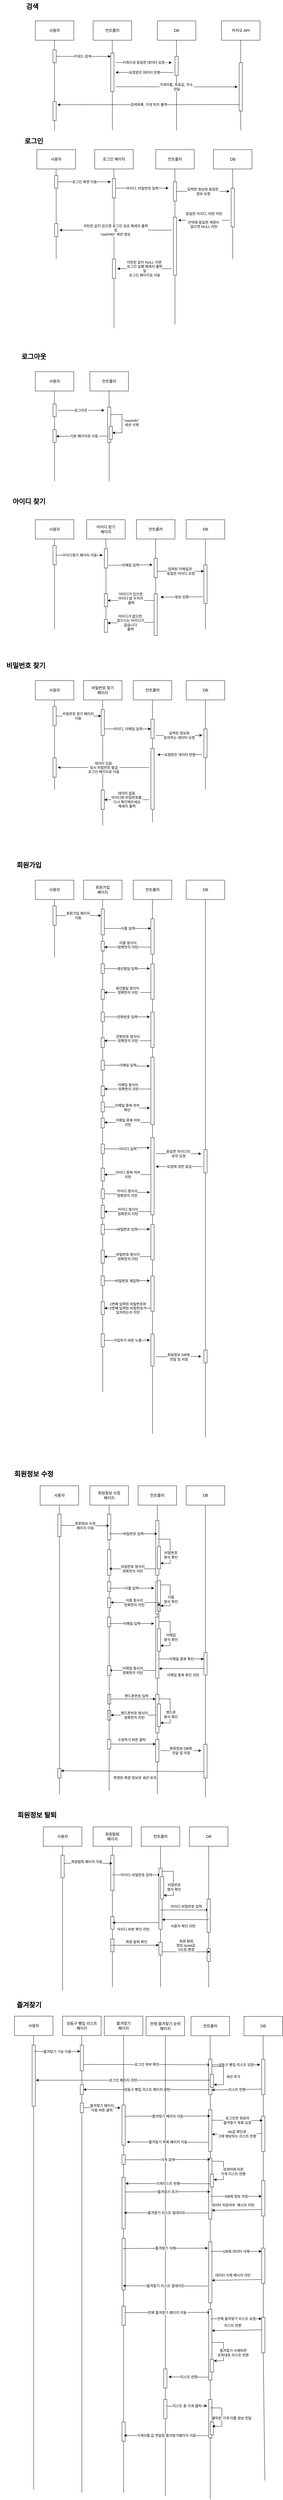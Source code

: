 <mxfile version="24.8.3">
  <diagram name="페이지-1" id="fG6XjgKWFQqeUeiJCFA4">
    <mxGraphModel dx="2261" dy="746" grid="1" gridSize="10" guides="1" tooltips="1" connect="1" arrows="1" fold="1" page="1" pageScale="1" pageWidth="827" pageHeight="1169" math="0" shadow="0">
      <root>
        <mxCell id="0" />
        <mxCell id="1" parent="0" />
        <mxCell id="jecaQNCAYjxMxSufJBrm-1" value="사용자" style="rounded=0;whiteSpace=wrap;html=1;" parent="1" vertex="1">
          <mxGeometry x="70" y="120" width="120" height="60" as="geometry" />
        </mxCell>
        <mxCell id="jecaQNCAYjxMxSufJBrm-3" value="" style="endArrow=none;html=1;rounded=0;entryX=0.5;entryY=1;entryDx=0;entryDy=0;" parent="1" source="jecaQNCAYjxMxSufJBrm-31" edge="1">
          <mxGeometry width="50" height="50" relative="1" as="geometry">
            <mxPoint x="129.66" y="580" as="sourcePoint" />
            <mxPoint x="129.66" y="180.0" as="targetPoint" />
          </mxGeometry>
        </mxCell>
        <mxCell id="jecaQNCAYjxMxSufJBrm-19" value="&lt;div&gt;컨트롤러&lt;/div&gt;" style="rounded=0;whiteSpace=wrap;html=1;" parent="1" vertex="1">
          <mxGeometry x="250" y="120" width="120" height="60" as="geometry" />
        </mxCell>
        <mxCell id="jecaQNCAYjxMxSufJBrm-20" value="" style="endArrow=none;html=1;rounded=0;entryX=0.5;entryY=1;entryDx=0;entryDy=0;" parent="1" edge="1">
          <mxGeometry width="50" height="50" relative="1" as="geometry">
            <mxPoint x="310" y="460" as="sourcePoint" />
            <mxPoint x="309.66" y="180.0" as="targetPoint" />
          </mxGeometry>
        </mxCell>
        <mxCell id="jecaQNCAYjxMxSufJBrm-21" value="키워드 검색" style="endArrow=classic;html=1;rounded=0;entryX=0;entryY=0.5;entryDx=0;entryDy=0;" parent="1" edge="1">
          <mxGeometry width="50" height="50" relative="1" as="geometry">
            <mxPoint x="130" y="230" as="sourcePoint" />
            <mxPoint x="305" y="230.34" as="targetPoint" />
          </mxGeometry>
        </mxCell>
        <mxCell id="jecaQNCAYjxMxSufJBrm-26" value="" style="rounded=0;whiteSpace=wrap;html=1;" parent="1" vertex="1">
          <mxGeometry x="305" y="220" width="10" height="120" as="geometry" />
        </mxCell>
        <mxCell id="jecaQNCAYjxMxSufJBrm-27" value="&lt;div&gt;카카오 API&lt;/div&gt;" style="rounded=0;whiteSpace=wrap;html=1;" parent="1" vertex="1">
          <mxGeometry x="650" y="120" width="120" height="60" as="geometry" />
        </mxCell>
        <mxCell id="jecaQNCAYjxMxSufJBrm-28" value="" style="endArrow=none;html=1;rounded=0;entryX=0.5;entryY=1;entryDx=0;entryDy=0;" parent="1" source="jecaQNCAYjxMxSufJBrm-29" edge="1">
          <mxGeometry width="50" height="50" relative="1" as="geometry">
            <mxPoint x="709.66" y="580" as="sourcePoint" />
            <mxPoint x="709.66" y="180.0" as="targetPoint" />
          </mxGeometry>
        </mxCell>
        <mxCell id="jecaQNCAYjxMxSufJBrm-32" value="" style="endArrow=none;html=1;rounded=0;entryX=0.5;entryY=1;entryDx=0;entryDy=0;" parent="1" target="jecaQNCAYjxMxSufJBrm-29" edge="1">
          <mxGeometry width="50" height="50" relative="1" as="geometry">
            <mxPoint x="710" y="460" as="sourcePoint" />
            <mxPoint x="709.66" y="180.0" as="targetPoint" />
          </mxGeometry>
        </mxCell>
        <mxCell id="jecaQNCAYjxMxSufJBrm-29" value="" style="rounded=0;whiteSpace=wrap;html=1;" parent="1" vertex="1">
          <mxGeometry x="705" y="250" width="10" height="150" as="geometry" />
        </mxCell>
        <mxCell id="jecaQNCAYjxMxSufJBrm-34" value="검색목록, 가게 위치 출력" style="endArrow=classic;html=1;rounded=0;exitX=0.109;exitY=0.867;exitDx=0;exitDy=0;exitPerimeter=0;entryX=1.4;entryY=0.174;entryDx=0;entryDy=0;entryPerimeter=0;" parent="1" source="jecaQNCAYjxMxSufJBrm-29" target="jecaQNCAYjxMxSufJBrm-31" edge="1">
          <mxGeometry width="50" height="50" relative="1" as="geometry">
            <mxPoint x="430" y="360" as="sourcePoint" />
            <mxPoint x="140" y="300" as="targetPoint" />
          </mxGeometry>
        </mxCell>
        <mxCell id="jecaQNCAYjxMxSufJBrm-36" value="" style="endArrow=none;html=1;rounded=0;entryX=0.5;entryY=1;entryDx=0;entryDy=0;" parent="1" target="jecaQNCAYjxMxSufJBrm-31" edge="1">
          <mxGeometry width="50" height="50" relative="1" as="geometry">
            <mxPoint x="130" y="460" as="sourcePoint" />
            <mxPoint x="129.66" y="180.0" as="targetPoint" />
          </mxGeometry>
        </mxCell>
        <mxCell id="jecaQNCAYjxMxSufJBrm-31" value="" style="rounded=0;whiteSpace=wrap;html=1;" parent="1" vertex="1">
          <mxGeometry x="125" y="370" width="10" height="60" as="geometry" />
        </mxCell>
        <mxCell id="jecaQNCAYjxMxSufJBrm-53" value="&lt;div&gt;사용자&lt;/div&gt;" style="rounded=0;whiteSpace=wrap;html=1;" parent="1" vertex="1">
          <mxGeometry x="75" y="520" width="120" height="60" as="geometry" />
        </mxCell>
        <mxCell id="jecaQNCAYjxMxSufJBrm-54" value="" style="endArrow=none;html=1;rounded=0;entryX=0.5;entryY=1;entryDx=0;entryDy=0;" parent="1" source="jecaQNCAYjxMxSufJBrm-179" edge="1">
          <mxGeometry width="50" height="50" relative="1" as="geometry">
            <mxPoint x="135" y="720.0" as="sourcePoint" />
            <mxPoint x="134.66" y="580.0" as="targetPoint" />
          </mxGeometry>
        </mxCell>
        <mxCell id="jecaQNCAYjxMxSufJBrm-55" value="" style="endArrow=none;html=1;rounded=0;entryX=0.5;entryY=1;entryDx=0;entryDy=0;" parent="1" edge="1">
          <mxGeometry width="50" height="50" relative="1" as="geometry">
            <mxPoint x="135" y="860" as="sourcePoint" />
            <mxPoint x="135" y="720.0" as="targetPoint" />
          </mxGeometry>
        </mxCell>
        <mxCell id="jecaQNCAYjxMxSufJBrm-56" value="&lt;div&gt;로그인 페이지&lt;/div&gt;" style="rounded=0;whiteSpace=wrap;html=1;" parent="1" vertex="1">
          <mxGeometry x="255" y="520" width="120" height="60" as="geometry" />
        </mxCell>
        <mxCell id="jecaQNCAYjxMxSufJBrm-57" value="" style="endArrow=none;html=1;rounded=0;entryX=0.5;entryY=1;entryDx=0;entryDy=0;" parent="1" source="jecaQNCAYjxMxSufJBrm-62" edge="1">
          <mxGeometry width="50" height="50" relative="1" as="geometry">
            <mxPoint x="315" y="720.0" as="sourcePoint" />
            <mxPoint x="314.66" y="580.0" as="targetPoint" />
          </mxGeometry>
        </mxCell>
        <mxCell id="jecaQNCAYjxMxSufJBrm-58" value="" style="endArrow=none;html=1;rounded=0;entryX=0.5;entryY=1;entryDx=0;entryDy=0;" parent="1" source="jecaQNCAYjxMxSufJBrm-85" edge="1">
          <mxGeometry width="50" height="50" relative="1" as="geometry">
            <mxPoint x="315" y="1074.598" as="sourcePoint" />
            <mxPoint x="315" y="720.0" as="targetPoint" />
          </mxGeometry>
        </mxCell>
        <mxCell id="jecaQNCAYjxMxSufJBrm-60" value="로그인" style="text;html=1;align=center;verticalAlign=middle;resizable=0;points=[];autosize=1;strokeColor=none;fillColor=none;fontSize=21;fontStyle=1" parent="1" vertex="1">
          <mxGeometry x="20" y="473" width="90" height="40" as="geometry" />
        </mxCell>
        <mxCell id="jecaQNCAYjxMxSufJBrm-61" value="로그인 화면 이동" style="endArrow=classic;html=1;rounded=0;" parent="1" edge="1">
          <mxGeometry width="50" height="50" relative="1" as="geometry">
            <mxPoint x="140" y="620" as="sourcePoint" />
            <mxPoint x="305" y="620" as="targetPoint" />
          </mxGeometry>
        </mxCell>
        <mxCell id="jecaQNCAYjxMxSufJBrm-63" value="" style="endArrow=none;html=1;rounded=0;entryX=0.5;entryY=1;entryDx=0;entryDy=0;" parent="1" target="jecaQNCAYjxMxSufJBrm-62" edge="1">
          <mxGeometry width="50" height="50" relative="1" as="geometry">
            <mxPoint x="315" y="720.0" as="sourcePoint" />
            <mxPoint x="314.66" y="580.0" as="targetPoint" />
          </mxGeometry>
        </mxCell>
        <mxCell id="jecaQNCAYjxMxSufJBrm-62" value="" style="rounded=0;whiteSpace=wrap;html=1;" parent="1" vertex="1">
          <mxGeometry x="310" y="610" width="10" height="60" as="geometry" />
        </mxCell>
        <mxCell id="jecaQNCAYjxMxSufJBrm-64" value="&lt;div&gt;컨트롤러&lt;/div&gt;" style="rounded=0;whiteSpace=wrap;html=1;" parent="1" vertex="1">
          <mxGeometry x="445" y="520" width="120" height="60" as="geometry" />
        </mxCell>
        <mxCell id="jecaQNCAYjxMxSufJBrm-65" value="" style="endArrow=none;html=1;rounded=0;entryX=0.5;entryY=1;entryDx=0;entryDy=0;" parent="1" source="jecaQNCAYjxMxSufJBrm-67" edge="1">
          <mxGeometry width="50" height="50" relative="1" as="geometry">
            <mxPoint x="505" y="720.0" as="sourcePoint" />
            <mxPoint x="504.66" y="580.0" as="targetPoint" />
          </mxGeometry>
        </mxCell>
        <mxCell id="jecaQNCAYjxMxSufJBrm-66" value="" style="endArrow=none;html=1;rounded=0;entryX=0.5;entryY=1;entryDx=0;entryDy=0;" parent="1" edge="1">
          <mxGeometry width="50" height="50" relative="1" as="geometry">
            <mxPoint x="505" y="1063.065" as="sourcePoint" />
            <mxPoint x="505" y="720.0" as="targetPoint" />
          </mxGeometry>
        </mxCell>
        <mxCell id="jecaQNCAYjxMxSufJBrm-68" value="" style="endArrow=none;html=1;rounded=0;entryX=0.5;entryY=1;entryDx=0;entryDy=0;" parent="1" target="jecaQNCAYjxMxSufJBrm-67" edge="1">
          <mxGeometry width="50" height="50" relative="1" as="geometry">
            <mxPoint x="505" y="720.0" as="sourcePoint" />
            <mxPoint x="504.66" y="580.0" as="targetPoint" />
          </mxGeometry>
        </mxCell>
        <mxCell id="jecaQNCAYjxMxSufJBrm-67" value="" style="rounded=0;whiteSpace=wrap;html=1;" parent="1" vertex="1">
          <mxGeometry x="500" y="620" width="10" height="60" as="geometry" />
        </mxCell>
        <mxCell id="jecaQNCAYjxMxSufJBrm-69" value="아이디, 비밀번호 입력" style="endArrow=classic;html=1;rounded=0;" parent="1" edge="1">
          <mxGeometry width="50" height="50" relative="1" as="geometry">
            <mxPoint x="320" y="639.66" as="sourcePoint" />
            <mxPoint x="485" y="639.66" as="targetPoint" />
          </mxGeometry>
        </mxCell>
        <mxCell id="jecaQNCAYjxMxSufJBrm-70" value="DB" style="rounded=0;whiteSpace=wrap;html=1;" parent="1" vertex="1">
          <mxGeometry x="625" y="520" width="120" height="60" as="geometry" />
        </mxCell>
        <mxCell id="jecaQNCAYjxMxSufJBrm-71" value="" style="endArrow=none;html=1;rounded=0;entryX=0.5;entryY=1;entryDx=0;entryDy=0;" parent="1" source="jecaQNCAYjxMxSufJBrm-74" edge="1">
          <mxGeometry width="50" height="50" relative="1" as="geometry">
            <mxPoint x="685" y="720.0" as="sourcePoint" />
            <mxPoint x="684.66" y="580.0" as="targetPoint" />
          </mxGeometry>
        </mxCell>
        <mxCell id="jecaQNCAYjxMxSufJBrm-72" value="" style="endArrow=none;html=1;rounded=0;entryX=0.5;entryY=1;entryDx=0;entryDy=0;" parent="1" edge="1">
          <mxGeometry width="50" height="50" relative="1" as="geometry">
            <mxPoint x="685" y="860" as="sourcePoint" />
            <mxPoint x="685" y="720.0" as="targetPoint" />
          </mxGeometry>
        </mxCell>
        <mxCell id="jecaQNCAYjxMxSufJBrm-73" value="" style="endArrow=none;html=1;rounded=0;entryX=0.5;entryY=1;entryDx=0;entryDy=0;" parent="1" target="jecaQNCAYjxMxSufJBrm-74" edge="1">
          <mxGeometry width="50" height="50" relative="1" as="geometry">
            <mxPoint x="685" y="720.0" as="sourcePoint" />
            <mxPoint x="684.66" y="580.0" as="targetPoint" />
          </mxGeometry>
        </mxCell>
        <mxCell id="jecaQNCAYjxMxSufJBrm-74" value="" style="rounded=0;whiteSpace=wrap;html=1;" parent="1" vertex="1">
          <mxGeometry x="680" y="640" width="10" height="120" as="geometry" />
        </mxCell>
        <mxCell id="jecaQNCAYjxMxSufJBrm-75" value="입력된 정보와 동일한&amp;nbsp;&lt;div&gt;정보 요청&lt;/div&gt;" style="endArrow=classic;html=1;rounded=0;" parent="1" edge="1">
          <mxGeometry width="50" height="50" relative="1" as="geometry">
            <mxPoint x="510" y="649.66" as="sourcePoint" />
            <mxPoint x="675" y="649.66" as="targetPoint" />
          </mxGeometry>
        </mxCell>
        <mxCell id="jecaQNCAYjxMxSufJBrm-76" value="동일한 아이디, 비번 리턴&lt;div&gt;&lt;br&gt;&lt;div&gt;&lt;div&gt;만약에 동일한 계정이&amp;nbsp;&lt;/div&gt;&lt;div&gt;없으면 NULL 리턴&lt;/div&gt;&lt;/div&gt;&lt;/div&gt;" style="endArrow=classic;html=1;rounded=0;" parent="1" edge="1">
          <mxGeometry width="50" height="50" relative="1" as="geometry">
            <mxPoint x="675" y="739.31" as="sourcePoint" />
            <mxPoint x="515" y="739.31" as="targetPoint" />
          </mxGeometry>
        </mxCell>
        <mxCell id="jecaQNCAYjxMxSufJBrm-80" value="리턴된 값이 있으면 로그인 성공 메세지 출력&lt;div&gt;및&lt;/div&gt;&lt;div&gt;&quot;userInfo&quot; 세션 생성&amp;nbsp;&lt;/div&gt;" style="endArrow=classic;html=1;rounded=0;" parent="1" edge="1">
          <mxGeometry width="50" height="50" relative="1" as="geometry">
            <mxPoint x="495" y="770" as="sourcePoint" />
            <mxPoint x="145" y="770" as="targetPoint" />
          </mxGeometry>
        </mxCell>
        <mxCell id="jecaQNCAYjxMxSufJBrm-79" value="" style="rounded=0;whiteSpace=wrap;html=1;" parent="1" vertex="1">
          <mxGeometry x="500" y="730" width="10" height="180" as="geometry" />
        </mxCell>
        <mxCell id="jecaQNCAYjxMxSufJBrm-84" value="리턴된 값이 NULL 이면&amp;nbsp;&lt;div&gt;로그인 실패 메세지 출력&lt;/div&gt;&lt;div&gt;및&lt;/div&gt;&lt;div&gt;로그인 페이지로 이동&lt;/div&gt;" style="endArrow=classic;html=1;rounded=0;" parent="1" edge="1">
          <mxGeometry width="50" height="50" relative="1" as="geometry">
            <mxPoint x="495" y="890" as="sourcePoint" />
            <mxPoint x="325" y="890" as="targetPoint" />
          </mxGeometry>
        </mxCell>
        <mxCell id="jecaQNCAYjxMxSufJBrm-86" value="" style="endArrow=none;html=1;rounded=0;entryX=0.5;entryY=1;entryDx=0;entryDy=0;" parent="1" target="jecaQNCAYjxMxSufJBrm-85" edge="1">
          <mxGeometry width="50" height="50" relative="1" as="geometry">
            <mxPoint x="315" y="1074.598" as="sourcePoint" />
            <mxPoint x="315" y="720.0" as="targetPoint" />
          </mxGeometry>
        </mxCell>
        <mxCell id="jecaQNCAYjxMxSufJBrm-85" value="" style="rounded=0;whiteSpace=wrap;html=1;" parent="1" vertex="1">
          <mxGeometry x="310" y="860" width="10" height="60" as="geometry" />
        </mxCell>
        <mxCell id="jecaQNCAYjxMxSufJBrm-87" value="검색" style="text;html=1;align=center;verticalAlign=middle;resizable=0;points=[];autosize=1;strokeColor=none;fillColor=none;fontSize=21;fontStyle=1" parent="1" vertex="1">
          <mxGeometry x="25" y="55" width="70" height="40" as="geometry" />
        </mxCell>
        <mxCell id="jecaQNCAYjxMxSufJBrm-107" value="기본 페이지로 이동&amp;nbsp;" style="endArrow=classic;html=1;rounded=0;exitX=1;exitY=0.75;exitDx=0;exitDy=0;" parent="1" source="jecaQNCAYjxMxSufJBrm-297" edge="1">
          <mxGeometry width="50" height="50" relative="1" as="geometry">
            <mxPoint x="296.86" y="1409.27" as="sourcePoint" />
            <mxPoint x="135" y="1410.72" as="targetPoint" />
            <mxPoint as="offset" />
          </mxGeometry>
        </mxCell>
        <mxCell id="jecaQNCAYjxMxSufJBrm-108" value="로그아웃&amp;nbsp;" style="endArrow=classic;html=1;rounded=0;" parent="1" edge="1">
          <mxGeometry width="50" height="50" relative="1" as="geometry">
            <mxPoint x="140" y="1330" as="sourcePoint" />
            <mxPoint x="285" y="1330" as="targetPoint" />
          </mxGeometry>
        </mxCell>
        <mxCell id="jecaQNCAYjxMxSufJBrm-110" value="로그아웃" style="text;html=1;align=center;verticalAlign=middle;resizable=0;points=[];autosize=1;strokeColor=none;fillColor=none;fontSize=21;fontStyle=1" parent="1" vertex="1">
          <mxGeometry x="10" y="1143" width="110" height="40" as="geometry" />
        </mxCell>
        <mxCell id="jecaQNCAYjxMxSufJBrm-111" value="&lt;div&gt;사용자&lt;/div&gt;" style="rounded=0;whiteSpace=wrap;html=1;" parent="1" vertex="1">
          <mxGeometry x="70" y="1210" width="120" height="60" as="geometry" />
        </mxCell>
        <mxCell id="jecaQNCAYjxMxSufJBrm-112" value="" style="endArrow=none;html=1;rounded=0;entryX=0.5;entryY=1;entryDx=0;entryDy=0;" parent="1" source="jecaQNCAYjxMxSufJBrm-174" edge="1">
          <mxGeometry width="50" height="50" relative="1" as="geometry">
            <mxPoint x="130" y="1410" as="sourcePoint" />
            <mxPoint x="129.66" y="1270" as="targetPoint" />
          </mxGeometry>
        </mxCell>
        <mxCell id="jecaQNCAYjxMxSufJBrm-113" value="" style="endArrow=none;html=1;rounded=0;entryX=0.5;entryY=1;entryDx=0;entryDy=0;" parent="1" edge="1">
          <mxGeometry width="50" height="50" relative="1" as="geometry">
            <mxPoint x="130" y="1550" as="sourcePoint" />
            <mxPoint x="130" y="1410" as="targetPoint" />
          </mxGeometry>
        </mxCell>
        <mxCell id="jecaQNCAYjxMxSufJBrm-116" value="&lt;div&gt;컨트롤러&lt;/div&gt;" style="rounded=0;whiteSpace=wrap;html=1;" parent="1" vertex="1">
          <mxGeometry x="240" y="1210" width="120" height="60" as="geometry" />
        </mxCell>
        <mxCell id="jecaQNCAYjxMxSufJBrm-117" value="" style="endArrow=none;html=1;rounded=0;entryX=0.5;entryY=1;entryDx=0;entryDy=0;" parent="1" edge="1">
          <mxGeometry width="50" height="50" relative="1" as="geometry">
            <mxPoint x="300" y="1410" as="sourcePoint" />
            <mxPoint x="299.66" y="1270" as="targetPoint" />
          </mxGeometry>
        </mxCell>
        <mxCell id="jecaQNCAYjxMxSufJBrm-118" value="" style="endArrow=none;html=1;rounded=0;entryX=0.5;entryY=1;entryDx=0;entryDy=0;" parent="1" edge="1">
          <mxGeometry width="50" height="50" relative="1" as="geometry">
            <mxPoint x="300" y="1550" as="sourcePoint" />
            <mxPoint x="300" y="1410" as="targetPoint" />
          </mxGeometry>
        </mxCell>
        <mxCell id="jecaQNCAYjxMxSufJBrm-121" value="" style="rounded=0;whiteSpace=wrap;html=1;" parent="1" vertex="1">
          <mxGeometry x="295" y="1320" width="10" height="110" as="geometry" />
        </mxCell>
        <mxCell id="jecaQNCAYjxMxSufJBrm-127" value="아이디 찾기" style="text;html=1;align=center;verticalAlign=middle;resizable=0;points=[];autosize=1;strokeColor=none;fillColor=none;fontSize=21;fontStyle=1" parent="1" vertex="1">
          <mxGeometry x="-15" y="1593" width="130" height="40" as="geometry" />
        </mxCell>
        <mxCell id="jecaQNCAYjxMxSufJBrm-134" value="&lt;div&gt;사용자&lt;/div&gt;" style="rounded=0;whiteSpace=wrap;html=1;" parent="1" vertex="1">
          <mxGeometry x="70" y="1670" width="120" height="60" as="geometry" />
        </mxCell>
        <mxCell id="jecaQNCAYjxMxSufJBrm-135" value="" style="endArrow=none;html=1;rounded=0;entryX=0.5;entryY=1;entryDx=0;entryDy=0;" parent="1" source="jecaQNCAYjxMxSufJBrm-159" edge="1">
          <mxGeometry width="50" height="50" relative="1" as="geometry">
            <mxPoint x="130" y="1870" as="sourcePoint" />
            <mxPoint x="129.66" y="1730" as="targetPoint" />
          </mxGeometry>
        </mxCell>
        <mxCell id="jecaQNCAYjxMxSufJBrm-136" value="" style="endArrow=none;html=1;rounded=0;entryX=0.5;entryY=1;entryDx=0;entryDy=0;" parent="1" edge="1">
          <mxGeometry width="50" height="50" relative="1" as="geometry">
            <mxPoint x="130" y="2010" as="sourcePoint" />
            <mxPoint x="130" y="1870" as="targetPoint" />
          </mxGeometry>
        </mxCell>
        <mxCell id="jecaQNCAYjxMxSufJBrm-137" value="아이디 찾기&lt;div&gt;페이지&lt;/div&gt;" style="rounded=0;whiteSpace=wrap;html=1;" parent="1" vertex="1">
          <mxGeometry x="230" y="1670" width="120" height="60" as="geometry" />
        </mxCell>
        <mxCell id="jecaQNCAYjxMxSufJBrm-138" value="" style="endArrow=none;html=1;rounded=0;entryX=0.5;entryY=1;entryDx=0;entryDy=0;" parent="1" source="jecaQNCAYjxMxSufJBrm-161" edge="1">
          <mxGeometry width="50" height="50" relative="1" as="geometry">
            <mxPoint x="290" y="1870" as="sourcePoint" />
            <mxPoint x="289.66" y="1730" as="targetPoint" />
          </mxGeometry>
        </mxCell>
        <mxCell id="jecaQNCAYjxMxSufJBrm-139" value="" style="endArrow=none;html=1;rounded=0;entryX=0.5;entryY=1;entryDx=0;entryDy=0;" parent="1" source="jecaQNCAYjxMxSufJBrm-171" edge="1">
          <mxGeometry width="50" height="50" relative="1" as="geometry">
            <mxPoint x="290" y="2010" as="sourcePoint" />
            <mxPoint x="290" y="1870" as="targetPoint" />
          </mxGeometry>
        </mxCell>
        <mxCell id="jecaQNCAYjxMxSufJBrm-140" value="아이디찾기 페이지 이동" style="endArrow=classic;html=1;rounded=0;" parent="1" edge="1">
          <mxGeometry width="50" height="50" relative="1" as="geometry">
            <mxPoint x="135" y="1780" as="sourcePoint" />
            <mxPoint x="280" y="1780" as="targetPoint" />
          </mxGeometry>
        </mxCell>
        <mxCell id="jecaQNCAYjxMxSufJBrm-141" value="컨트롤러" style="rounded=0;whiteSpace=wrap;html=1;" parent="1" vertex="1">
          <mxGeometry x="385" y="1670" width="120" height="60" as="geometry" />
        </mxCell>
        <mxCell id="jecaQNCAYjxMxSufJBrm-142" value="" style="endArrow=none;html=1;rounded=0;entryX=0.5;entryY=1;entryDx=0;entryDy=0;" parent="1" source="jecaQNCAYjxMxSufJBrm-163" edge="1">
          <mxGeometry width="50" height="50" relative="1" as="geometry">
            <mxPoint x="445" y="1870" as="sourcePoint" />
            <mxPoint x="444.66" y="1730" as="targetPoint" />
          </mxGeometry>
        </mxCell>
        <mxCell id="jecaQNCAYjxMxSufJBrm-143" value="" style="endArrow=none;html=1;rounded=0;entryX=0.5;entryY=1;entryDx=0;entryDy=0;" parent="1" source="jecaQNCAYjxMxSufJBrm-167" edge="1">
          <mxGeometry width="50" height="50" relative="1" as="geometry">
            <mxPoint x="445" y="2010" as="sourcePoint" />
            <mxPoint x="445" y="1870" as="targetPoint" />
          </mxGeometry>
        </mxCell>
        <mxCell id="jecaQNCAYjxMxSufJBrm-144" value="이메일 입력" style="endArrow=classic;html=1;rounded=0;exitX=1.262;exitY=0.86;exitDx=0;exitDy=0;exitPerimeter=0;" parent="1" source="jecaQNCAYjxMxSufJBrm-161" edge="1">
          <mxGeometry width="50" height="50" relative="1" as="geometry">
            <mxPoint x="290" y="1810" as="sourcePoint" />
            <mxPoint x="435" y="1810" as="targetPoint" />
          </mxGeometry>
        </mxCell>
        <mxCell id="jecaQNCAYjxMxSufJBrm-149" value="비밀번호 찾기 페이지&lt;div&gt;이동&lt;/div&gt;" style="endArrow=classic;html=1;rounded=0;" parent="1" edge="1">
          <mxGeometry width="50" height="50" relative="1" as="geometry">
            <mxPoint x="130" y="2280" as="sourcePoint" />
            <mxPoint x="275" y="2280" as="targetPoint" />
          </mxGeometry>
        </mxCell>
        <mxCell id="jecaQNCAYjxMxSufJBrm-151" value="DB" style="rounded=0;whiteSpace=wrap;html=1;" parent="1" vertex="1">
          <mxGeometry x="540" y="1670" width="120" height="60" as="geometry" />
        </mxCell>
        <mxCell id="jecaQNCAYjxMxSufJBrm-152" value="" style="endArrow=none;html=1;rounded=0;entryX=0.5;entryY=1;entryDx=0;entryDy=0;" parent="1" source="jecaQNCAYjxMxSufJBrm-165" edge="1">
          <mxGeometry width="50" height="50" relative="1" as="geometry">
            <mxPoint x="600" y="1870" as="sourcePoint" />
            <mxPoint x="599.66" y="1730" as="targetPoint" />
          </mxGeometry>
        </mxCell>
        <mxCell id="jecaQNCAYjxMxSufJBrm-153" value="" style="endArrow=none;html=1;rounded=0;entryX=0.5;entryY=1;entryDx=0;entryDy=0;" parent="1" edge="1">
          <mxGeometry width="50" height="50" relative="1" as="geometry">
            <mxPoint x="600" y="2010" as="sourcePoint" />
            <mxPoint x="600" y="1870" as="targetPoint" />
          </mxGeometry>
        </mxCell>
        <mxCell id="jecaQNCAYjxMxSufJBrm-154" value="입력된 이메일과&amp;nbsp;&amp;nbsp;&lt;div&gt;동일한 아이디 요청&lt;/div&gt;" style="endArrow=classic;html=1;rounded=0;" parent="1" edge="1">
          <mxGeometry width="50" height="50" relative="1" as="geometry">
            <mxPoint x="450" y="1830" as="sourcePoint" />
            <mxPoint x="595" y="1830" as="targetPoint" />
          </mxGeometry>
        </mxCell>
        <mxCell id="jecaQNCAYjxMxSufJBrm-156" value="정보 반환" style="endArrow=classic;html=1;rounded=0;exitX=0.186;exitY=0.805;exitDx=0;exitDy=0;exitPerimeter=0;" parent="1" edge="1">
          <mxGeometry width="50" height="50" relative="1" as="geometry">
            <mxPoint x="592" y="1909.5" as="sourcePoint" />
            <mxPoint x="460" y="1910.5" as="targetPoint" />
            <mxPoint as="offset" />
          </mxGeometry>
        </mxCell>
        <mxCell id="jecaQNCAYjxMxSufJBrm-157" value="아이디가 있으면,&lt;br&gt;아이디 앞 두자리&amp;nbsp;&lt;div&gt;출력&lt;/div&gt;&lt;div&gt;&lt;div&gt;&lt;br&gt;&lt;/div&gt;&lt;/div&gt;" style="endArrow=classic;html=1;rounded=0;" parent="1" edge="1">
          <mxGeometry width="50" height="50" relative="1" as="geometry">
            <mxPoint x="440" y="1921" as="sourcePoint" />
            <mxPoint x="295" y="1921" as="targetPoint" />
            <mxPoint as="offset" />
          </mxGeometry>
        </mxCell>
        <mxCell id="jecaQNCAYjxMxSufJBrm-158" value="아이디가 없으면,&lt;div&gt;찾으시는 아이디가&lt;/div&gt;&lt;div&gt;없습니다&lt;/div&gt;&lt;div&gt;출력&lt;/div&gt;" style="endArrow=classic;html=1;rounded=0;exitX=-0.215;exitY=0.682;exitDx=0;exitDy=0;exitPerimeter=0;" parent="1" source="jecaQNCAYjxMxSufJBrm-167" edge="1">
          <mxGeometry width="50" height="50" relative="1" as="geometry">
            <mxPoint x="427" y="1990" as="sourcePoint" />
            <mxPoint x="295" y="1991" as="targetPoint" />
            <mxPoint as="offset" />
          </mxGeometry>
        </mxCell>
        <mxCell id="jecaQNCAYjxMxSufJBrm-160" value="" style="endArrow=none;html=1;rounded=0;entryX=0.5;entryY=1;entryDx=0;entryDy=0;" parent="1" target="jecaQNCAYjxMxSufJBrm-159" edge="1">
          <mxGeometry width="50" height="50" relative="1" as="geometry">
            <mxPoint x="130" y="1870" as="sourcePoint" />
            <mxPoint x="129.66" y="1730" as="targetPoint" />
          </mxGeometry>
        </mxCell>
        <mxCell id="jecaQNCAYjxMxSufJBrm-159" value="" style="rounded=0;whiteSpace=wrap;html=1;" parent="1" vertex="1">
          <mxGeometry x="125" y="1750" width="10" height="60" as="geometry" />
        </mxCell>
        <mxCell id="jecaQNCAYjxMxSufJBrm-162" value="" style="endArrow=classic;html=1;rounded=0;" parent="1" target="jecaQNCAYjxMxSufJBrm-161" edge="1">
          <mxGeometry width="50" height="50" relative="1" as="geometry">
            <mxPoint x="290" y="1810" as="sourcePoint" />
            <mxPoint x="435" y="1810" as="targetPoint" />
          </mxGeometry>
        </mxCell>
        <mxCell id="jecaQNCAYjxMxSufJBrm-164" value="" style="endArrow=none;html=1;rounded=0;entryX=0.5;entryY=1;entryDx=0;entryDy=0;" parent="1" target="jecaQNCAYjxMxSufJBrm-163" edge="1">
          <mxGeometry width="50" height="50" relative="1" as="geometry">
            <mxPoint x="445" y="1870" as="sourcePoint" />
            <mxPoint x="444.66" y="1730" as="targetPoint" />
          </mxGeometry>
        </mxCell>
        <mxCell id="jecaQNCAYjxMxSufJBrm-163" value="" style="rounded=0;whiteSpace=wrap;html=1;" parent="1" vertex="1">
          <mxGeometry x="440" y="1790" width="10" height="60" as="geometry" />
        </mxCell>
        <mxCell id="jecaQNCAYjxMxSufJBrm-166" value="" style="endArrow=none;html=1;rounded=0;entryX=0.5;entryY=1;entryDx=0;entryDy=0;" parent="1" target="jecaQNCAYjxMxSufJBrm-165" edge="1">
          <mxGeometry width="50" height="50" relative="1" as="geometry">
            <mxPoint x="600" y="1870" as="sourcePoint" />
            <mxPoint x="599.66" y="1730" as="targetPoint" />
          </mxGeometry>
        </mxCell>
        <mxCell id="jecaQNCAYjxMxSufJBrm-165" value="" style="rounded=0;whiteSpace=wrap;html=1;" parent="1" vertex="1">
          <mxGeometry x="595" y="1810" width="10" height="120" as="geometry" />
        </mxCell>
        <mxCell id="jecaQNCAYjxMxSufJBrm-168" value="" style="endArrow=none;html=1;rounded=0;entryX=0.5;entryY=1;entryDx=0;entryDy=0;" parent="1" target="jecaQNCAYjxMxSufJBrm-161" edge="1">
          <mxGeometry width="50" height="50" relative="1" as="geometry">
            <mxPoint x="290" y="1870" as="sourcePoint" />
            <mxPoint x="289.66" y="1730" as="targetPoint" />
          </mxGeometry>
        </mxCell>
        <mxCell id="jecaQNCAYjxMxSufJBrm-161" value="" style="rounded=0;whiteSpace=wrap;html=1;" parent="1" vertex="1">
          <mxGeometry x="285" y="1760" width="10" height="60" as="geometry" />
        </mxCell>
        <mxCell id="jecaQNCAYjxMxSufJBrm-169" value="" style="endArrow=none;html=1;rounded=0;entryX=0.5;entryY=1;entryDx=0;entryDy=0;" parent="1" target="jecaQNCAYjxMxSufJBrm-167" edge="1">
          <mxGeometry width="50" height="50" relative="1" as="geometry">
            <mxPoint x="445" y="2010" as="sourcePoint" />
            <mxPoint x="445" y="1870" as="targetPoint" />
          </mxGeometry>
        </mxCell>
        <mxCell id="jecaQNCAYjxMxSufJBrm-167" value="" style="rounded=0;whiteSpace=wrap;html=1;" parent="1" vertex="1">
          <mxGeometry x="440" y="1900" width="10" height="130" as="geometry" />
        </mxCell>
        <mxCell id="jecaQNCAYjxMxSufJBrm-172" value="" style="endArrow=none;html=1;rounded=0;entryX=0.5;entryY=1;entryDx=0;entryDy=0;" parent="1" target="jecaQNCAYjxMxSufJBrm-171" edge="1">
          <mxGeometry width="50" height="50" relative="1" as="geometry">
            <mxPoint x="290" y="2010" as="sourcePoint" />
            <mxPoint x="290" y="1870" as="targetPoint" />
          </mxGeometry>
        </mxCell>
        <mxCell id="jecaQNCAYjxMxSufJBrm-171" value="" style="rounded=0;whiteSpace=wrap;html=1;" parent="1" vertex="1">
          <mxGeometry x="285" y="1900" width="10" height="40" as="geometry" />
        </mxCell>
        <mxCell id="jecaQNCAYjxMxSufJBrm-170" value="" style="rounded=0;whiteSpace=wrap;html=1;" parent="1" vertex="1">
          <mxGeometry x="285" y="1980" width="10" height="40" as="geometry" />
        </mxCell>
        <mxCell id="jecaQNCAYjxMxSufJBrm-175" value="" style="endArrow=none;html=1;rounded=0;entryX=0.5;entryY=1;entryDx=0;entryDy=0;" parent="1" source="jecaQNCAYjxMxSufJBrm-176" target="jecaQNCAYjxMxSufJBrm-174" edge="1">
          <mxGeometry width="50" height="50" relative="1" as="geometry">
            <mxPoint x="130" y="1410" as="sourcePoint" />
            <mxPoint x="129.66" y="1270" as="targetPoint" />
          </mxGeometry>
        </mxCell>
        <mxCell id="jecaQNCAYjxMxSufJBrm-174" value="" style="rounded=0;whiteSpace=wrap;html=1;" parent="1" vertex="1">
          <mxGeometry x="125" y="1310" width="10" height="40" as="geometry" />
        </mxCell>
        <mxCell id="jecaQNCAYjxMxSufJBrm-177" value="" style="endArrow=none;html=1;rounded=0;entryX=0.5;entryY=1;entryDx=0;entryDy=0;" parent="1" target="jecaQNCAYjxMxSufJBrm-176" edge="1">
          <mxGeometry width="50" height="50" relative="1" as="geometry">
            <mxPoint x="130" y="1410" as="sourcePoint" />
            <mxPoint x="130" y="1350" as="targetPoint" />
          </mxGeometry>
        </mxCell>
        <mxCell id="jecaQNCAYjxMxSufJBrm-176" value="" style="rounded=0;whiteSpace=wrap;html=1;" parent="1" vertex="1">
          <mxGeometry x="125" y="1390" width="10" height="40" as="geometry" />
        </mxCell>
        <mxCell id="jecaQNCAYjxMxSufJBrm-178" value="" style="rounded=0;whiteSpace=wrap;html=1;" parent="1" vertex="1">
          <mxGeometry x="130" y="750" width="10" height="40" as="geometry" />
        </mxCell>
        <mxCell id="jecaQNCAYjxMxSufJBrm-180" value="" style="endArrow=none;html=1;rounded=0;entryX=0.5;entryY=1;entryDx=0;entryDy=0;" parent="1" target="jecaQNCAYjxMxSufJBrm-179" edge="1">
          <mxGeometry width="50" height="50" relative="1" as="geometry">
            <mxPoint x="135" y="720.0" as="sourcePoint" />
            <mxPoint x="134.66" y="580.0" as="targetPoint" />
          </mxGeometry>
        </mxCell>
        <mxCell id="jecaQNCAYjxMxSufJBrm-179" value="" style="rounded=0;whiteSpace=wrap;html=1;" parent="1" vertex="1">
          <mxGeometry x="130" y="600" width="10" height="40" as="geometry" />
        </mxCell>
        <mxCell id="jecaQNCAYjxMxSufJBrm-181" value="" style="rounded=0;whiteSpace=wrap;html=1;" parent="1" vertex="1">
          <mxGeometry x="125" y="210" width="10" height="40" as="geometry" />
        </mxCell>
        <mxCell id="jecaQNCAYjxMxSufJBrm-184" value="DB" style="rounded=0;whiteSpace=wrap;html=1;" parent="1" vertex="1">
          <mxGeometry x="450" y="120" width="120" height="60" as="geometry" />
        </mxCell>
        <mxCell id="jecaQNCAYjxMxSufJBrm-185" value="" style="endArrow=none;html=1;rounded=0;entryX=0.5;entryY=1;entryDx=0;entryDy=0;" parent="1" source="jecaQNCAYjxMxSufJBrm-188" edge="1">
          <mxGeometry width="50" height="50" relative="1" as="geometry">
            <mxPoint x="510" y="320.0" as="sourcePoint" />
            <mxPoint x="509.66" y="180.0" as="targetPoint" />
          </mxGeometry>
        </mxCell>
        <mxCell id="jecaQNCAYjxMxSufJBrm-186" value="" style="endArrow=none;html=1;rounded=0;entryX=0.5;entryY=1;entryDx=0;entryDy=0;" parent="1" edge="1">
          <mxGeometry width="50" height="50" relative="1" as="geometry">
            <mxPoint x="510" y="460" as="sourcePoint" />
            <mxPoint x="510" y="320.0" as="targetPoint" />
          </mxGeometry>
        </mxCell>
        <mxCell id="jecaQNCAYjxMxSufJBrm-187" value="" style="endArrow=none;html=1;rounded=0;entryX=0.5;entryY=1;entryDx=0;entryDy=0;" parent="1" target="jecaQNCAYjxMxSufJBrm-188" edge="1">
          <mxGeometry width="50" height="50" relative="1" as="geometry">
            <mxPoint x="510" y="320.0" as="sourcePoint" />
            <mxPoint x="509.66" y="180.0" as="targetPoint" />
          </mxGeometry>
        </mxCell>
        <mxCell id="jecaQNCAYjxMxSufJBrm-188" value="" style="rounded=0;whiteSpace=wrap;html=1;" parent="1" vertex="1">
          <mxGeometry x="505" y="230" width="10" height="60" as="geometry" />
        </mxCell>
        <mxCell id="jecaQNCAYjxMxSufJBrm-189" value="키워드와 동일한 데이터 요청" style="endArrow=classic;html=1;rounded=0;entryX=0;entryY=0.5;entryDx=0;entryDy=0;" parent="1" edge="1">
          <mxGeometry width="50" height="50" relative="1" as="geometry">
            <mxPoint x="320" y="249.31" as="sourcePoint" />
            <mxPoint x="495" y="249.65" as="targetPoint" />
          </mxGeometry>
        </mxCell>
        <mxCell id="jecaQNCAYjxMxSufJBrm-190" value="요청받은 데이터 반환" style="endArrow=classic;html=1;rounded=0;" parent="1" edge="1">
          <mxGeometry width="50" height="50" relative="1" as="geometry">
            <mxPoint x="500" y="280" as="sourcePoint" />
            <mxPoint x="320" y="280" as="targetPoint" />
          </mxGeometry>
        </mxCell>
        <mxCell id="jecaQNCAYjxMxSufJBrm-33" value="가게이름, 좌표값, 주소&amp;nbsp;&lt;div&gt;전달&lt;/div&gt;" style="endArrow=classic;html=1;rounded=0;" parent="1" edge="1">
          <mxGeometry width="50" height="50" relative="1" as="geometry">
            <mxPoint x="320" y="324.66" as="sourcePoint" />
            <mxPoint x="700" y="325" as="targetPoint" />
          </mxGeometry>
        </mxCell>
        <mxCell id="jecaQNCAYjxMxSufJBrm-192" value="비밀번호 찾기" style="text;html=1;align=center;verticalAlign=middle;resizable=0;points=[];autosize=1;strokeColor=none;fillColor=none;fontSize=21;fontStyle=1" parent="1" vertex="1">
          <mxGeometry x="-40" y="2103" width="160" height="40" as="geometry" />
        </mxCell>
        <mxCell id="jecaQNCAYjxMxSufJBrm-193" value="&lt;div&gt;사용자&lt;/div&gt;" style="rounded=0;whiteSpace=wrap;html=1;" parent="1" vertex="1">
          <mxGeometry x="70" y="2170" width="120" height="60" as="geometry" />
        </mxCell>
        <mxCell id="jecaQNCAYjxMxSufJBrm-194" value="" style="endArrow=none;html=1;rounded=0;entryX=0.5;entryY=1;entryDx=0;entryDy=0;" parent="1" source="jecaQNCAYjxMxSufJBrm-219" edge="1">
          <mxGeometry width="50" height="50" relative="1" as="geometry">
            <mxPoint x="130" y="2370" as="sourcePoint" />
            <mxPoint x="129.66" y="2230" as="targetPoint" />
          </mxGeometry>
        </mxCell>
        <mxCell id="jecaQNCAYjxMxSufJBrm-195" value="" style="endArrow=none;html=1;rounded=0;entryX=0.5;entryY=1;entryDx=0;entryDy=0;" parent="1" source="jecaQNCAYjxMxSufJBrm-228" edge="1">
          <mxGeometry width="50" height="50" relative="1" as="geometry">
            <mxPoint x="130" y="2510" as="sourcePoint" />
            <mxPoint x="130" y="2370" as="targetPoint" />
          </mxGeometry>
        </mxCell>
        <mxCell id="jecaQNCAYjxMxSufJBrm-196" value="&lt;div&gt;비밀번호 찾기&lt;/div&gt;&lt;div&gt;페이지&lt;/div&gt;" style="rounded=0;whiteSpace=wrap;html=1;" parent="1" vertex="1">
          <mxGeometry x="220" y="2170" width="120" height="60" as="geometry" />
        </mxCell>
        <mxCell id="jecaQNCAYjxMxSufJBrm-197" value="" style="endArrow=none;html=1;rounded=0;entryX=0.5;entryY=1;entryDx=0;entryDy=0;" parent="1" edge="1">
          <mxGeometry width="50" height="50" relative="1" as="geometry">
            <mxPoint x="280" y="2370" as="sourcePoint" />
            <mxPoint x="279.66" y="2230" as="targetPoint" />
          </mxGeometry>
        </mxCell>
        <mxCell id="jecaQNCAYjxMxSufJBrm-198" value="" style="endArrow=none;html=1;rounded=0;entryX=0.5;entryY=1;entryDx=0;entryDy=0;" parent="1" source="jecaQNCAYjxMxSufJBrm-230" edge="1">
          <mxGeometry width="50" height="50" relative="1" as="geometry">
            <mxPoint x="280" y="2620" as="sourcePoint" />
            <mxPoint x="280" y="2370" as="targetPoint" />
          </mxGeometry>
        </mxCell>
        <mxCell id="jecaQNCAYjxMxSufJBrm-199" value="&lt;div&gt;컨트롤러&lt;/div&gt;" style="rounded=0;whiteSpace=wrap;html=1;" parent="1" vertex="1">
          <mxGeometry x="375" y="2170" width="120" height="60" as="geometry" />
        </mxCell>
        <mxCell id="jecaQNCAYjxMxSufJBrm-200" value="" style="endArrow=none;html=1;rounded=0;entryX=0.5;entryY=1;entryDx=0;entryDy=0;" parent="1" source="jecaQNCAYjxMxSufJBrm-222" edge="1">
          <mxGeometry width="50" height="50" relative="1" as="geometry">
            <mxPoint x="435" y="2370" as="sourcePoint" />
            <mxPoint x="434.66" y="2230" as="targetPoint" />
          </mxGeometry>
        </mxCell>
        <mxCell id="jecaQNCAYjxMxSufJBrm-201" value="" style="endArrow=none;html=1;rounded=0;entryX=0.5;entryY=1;entryDx=0;entryDy=0;" parent="1" source="jecaQNCAYjxMxSufJBrm-226" edge="1">
          <mxGeometry width="50" height="50" relative="1" as="geometry">
            <mxPoint x="435" y="2610" as="sourcePoint" />
            <mxPoint x="435" y="2370" as="targetPoint" />
          </mxGeometry>
        </mxCell>
        <mxCell id="jecaQNCAYjxMxSufJBrm-202" value="아이디, 이메일 입력" style="endArrow=classic;html=1;rounded=0;" parent="1" edge="1">
          <mxGeometry width="50" height="50" relative="1" as="geometry">
            <mxPoint x="285" y="2320" as="sourcePoint" />
            <mxPoint x="430" y="2320" as="targetPoint" />
          </mxGeometry>
        </mxCell>
        <mxCell id="jecaQNCAYjxMxSufJBrm-211" value="DB" style="rounded=0;whiteSpace=wrap;html=1;" parent="1" vertex="1">
          <mxGeometry x="540" y="2170" width="120" height="60" as="geometry" />
        </mxCell>
        <mxCell id="jecaQNCAYjxMxSufJBrm-212" value="" style="endArrow=none;html=1;rounded=0;entryX=0.5;entryY=1;entryDx=0;entryDy=0;" parent="1" source="jecaQNCAYjxMxSufJBrm-224" edge="1">
          <mxGeometry width="50" height="50" relative="1" as="geometry">
            <mxPoint x="600" y="2370" as="sourcePoint" />
            <mxPoint x="599.66" y="2230" as="targetPoint" />
          </mxGeometry>
        </mxCell>
        <mxCell id="jecaQNCAYjxMxSufJBrm-213" value="" style="endArrow=none;html=1;rounded=0;entryX=0.5;entryY=1;entryDx=0;entryDy=0;" parent="1" edge="1">
          <mxGeometry width="50" height="50" relative="1" as="geometry">
            <mxPoint x="600" y="2510" as="sourcePoint" />
            <mxPoint x="600" y="2370" as="targetPoint" />
          </mxGeometry>
        </mxCell>
        <mxCell id="jecaQNCAYjxMxSufJBrm-214" value="입력된 정보와&lt;div&gt;일치하는 데이터 요청&lt;/div&gt;" style="endArrow=classic;html=1;rounded=0;" parent="1" edge="1">
          <mxGeometry width="50" height="50" relative="1" as="geometry">
            <mxPoint x="445" y="2340" as="sourcePoint" />
            <mxPoint x="590" y="2340" as="targetPoint" />
          </mxGeometry>
        </mxCell>
        <mxCell id="jecaQNCAYjxMxSufJBrm-215" value="요청받은 데이터 반환" style="endArrow=classic;html=1;rounded=0;" parent="1" edge="1">
          <mxGeometry width="50" height="50" relative="1" as="geometry">
            <mxPoint x="590" y="2400" as="sourcePoint" />
            <mxPoint x="450" y="2400" as="targetPoint" />
          </mxGeometry>
        </mxCell>
        <mxCell id="jecaQNCAYjxMxSufJBrm-217" value="데이터 있음.&lt;div&gt;임시 비밀번호 발급&lt;/div&gt;&lt;div&gt;로그인 페이지로 이동&lt;/div&gt;" style="endArrow=classic;html=1;rounded=0;" parent="1" edge="1">
          <mxGeometry width="50" height="50" relative="1" as="geometry">
            <mxPoint x="425" y="2440" as="sourcePoint" />
            <mxPoint x="140" y="2440" as="targetPoint" />
          </mxGeometry>
        </mxCell>
        <mxCell id="jecaQNCAYjxMxSufJBrm-218" value="데이터 없음.&lt;div&gt;아이디와 비밀번호를&amp;nbsp;&lt;/div&gt;&lt;div&gt;다시 확인해주세요&lt;/div&gt;&lt;div&gt;메세지 출력&lt;/div&gt;" style="endArrow=classic;html=1;rounded=0;" parent="1" edge="1">
          <mxGeometry width="50" height="50" relative="1" as="geometry">
            <mxPoint x="425" y="2540" as="sourcePoint" />
            <mxPoint x="285" y="2540" as="targetPoint" />
          </mxGeometry>
        </mxCell>
        <mxCell id="jecaQNCAYjxMxSufJBrm-220" value="" style="endArrow=none;html=1;rounded=0;entryX=0.5;entryY=1;entryDx=0;entryDy=0;" parent="1" target="jecaQNCAYjxMxSufJBrm-219" edge="1">
          <mxGeometry width="50" height="50" relative="1" as="geometry">
            <mxPoint x="130" y="2370" as="sourcePoint" />
            <mxPoint x="129.66" y="2230" as="targetPoint" />
          </mxGeometry>
        </mxCell>
        <mxCell id="jecaQNCAYjxMxSufJBrm-219" value="" style="rounded=0;whiteSpace=wrap;html=1;" parent="1" vertex="1">
          <mxGeometry x="125" y="2250" width="10" height="60" as="geometry" />
        </mxCell>
        <mxCell id="jecaQNCAYjxMxSufJBrm-221" value="" style="rounded=0;whiteSpace=wrap;html=1;" parent="1" vertex="1">
          <mxGeometry x="275" y="2260" width="10" height="80" as="geometry" />
        </mxCell>
        <mxCell id="jecaQNCAYjxMxSufJBrm-223" value="" style="endArrow=none;html=1;rounded=0;entryX=0.5;entryY=1;entryDx=0;entryDy=0;" parent="1" target="jecaQNCAYjxMxSufJBrm-222" edge="1">
          <mxGeometry width="50" height="50" relative="1" as="geometry">
            <mxPoint x="435" y="2370" as="sourcePoint" />
            <mxPoint x="434.66" y="2230" as="targetPoint" />
          </mxGeometry>
        </mxCell>
        <mxCell id="jecaQNCAYjxMxSufJBrm-222" value="" style="rounded=0;whiteSpace=wrap;html=1;" parent="1" vertex="1">
          <mxGeometry x="430" y="2290" width="10" height="60" as="geometry" />
        </mxCell>
        <mxCell id="jecaQNCAYjxMxSufJBrm-225" value="" style="endArrow=none;html=1;rounded=0;entryX=0.5;entryY=1;entryDx=0;entryDy=0;" parent="1" target="jecaQNCAYjxMxSufJBrm-224" edge="1">
          <mxGeometry width="50" height="50" relative="1" as="geometry">
            <mxPoint x="600" y="2370" as="sourcePoint" />
            <mxPoint x="599.66" y="2230" as="targetPoint" />
          </mxGeometry>
        </mxCell>
        <mxCell id="jecaQNCAYjxMxSufJBrm-224" value="" style="rounded=0;whiteSpace=wrap;html=1;" parent="1" vertex="1">
          <mxGeometry x="595" y="2320" width="10" height="90" as="geometry" />
        </mxCell>
        <mxCell id="jecaQNCAYjxMxSufJBrm-227" value="" style="endArrow=none;html=1;rounded=0;entryX=0.5;entryY=1;entryDx=0;entryDy=0;" parent="1" target="jecaQNCAYjxMxSufJBrm-226" edge="1">
          <mxGeometry width="50" height="50" relative="1" as="geometry">
            <mxPoint x="435" y="2610" as="sourcePoint" />
            <mxPoint x="435" y="2370" as="targetPoint" />
          </mxGeometry>
        </mxCell>
        <mxCell id="jecaQNCAYjxMxSufJBrm-226" value="" style="rounded=0;whiteSpace=wrap;html=1;" parent="1" vertex="1">
          <mxGeometry x="430" y="2380" width="10" height="190" as="geometry" />
        </mxCell>
        <mxCell id="jecaQNCAYjxMxSufJBrm-229" value="" style="endArrow=none;html=1;rounded=0;entryX=0.5;entryY=1;entryDx=0;entryDy=0;" parent="1" target="jecaQNCAYjxMxSufJBrm-228" edge="1">
          <mxGeometry width="50" height="50" relative="1" as="geometry">
            <mxPoint x="130" y="2510" as="sourcePoint" />
            <mxPoint x="130" y="2370" as="targetPoint" />
          </mxGeometry>
        </mxCell>
        <mxCell id="jecaQNCAYjxMxSufJBrm-228" value="" style="rounded=0;whiteSpace=wrap;html=1;" parent="1" vertex="1">
          <mxGeometry x="125" y="2410" width="10" height="60" as="geometry" />
        </mxCell>
        <mxCell id="jecaQNCAYjxMxSufJBrm-232" value="" style="endArrow=none;html=1;rounded=0;entryX=0.5;entryY=1;entryDx=0;entryDy=0;" parent="1" target="jecaQNCAYjxMxSufJBrm-230" edge="1">
          <mxGeometry width="50" height="50" relative="1" as="geometry">
            <mxPoint x="280" y="2620" as="sourcePoint" />
            <mxPoint x="280" y="2370" as="targetPoint" />
          </mxGeometry>
        </mxCell>
        <mxCell id="jecaQNCAYjxMxSufJBrm-230" value="" style="rounded=0;whiteSpace=wrap;html=1;" parent="1" vertex="1">
          <mxGeometry x="275" y="2510" width="10" height="60" as="geometry" />
        </mxCell>
        <mxCell id="jecaQNCAYjxMxSufJBrm-233" value="회원가입" style="text;html=1;align=center;verticalAlign=middle;resizable=0;points=[];autosize=1;strokeColor=none;fillColor=none;fontSize=21;fontStyle=1" parent="1" vertex="1">
          <mxGeometry x="-5" y="2723" width="110" height="40" as="geometry" />
        </mxCell>
        <mxCell id="jecaQNCAYjxMxSufJBrm-234" value="회원가입 페이지&lt;div&gt;이동&lt;/div&gt;" style="endArrow=classic;html=1;rounded=0;" parent="1" edge="1">
          <mxGeometry width="50" height="50" relative="1" as="geometry">
            <mxPoint x="130" y="2900" as="sourcePoint" />
            <mxPoint x="275" y="2900" as="targetPoint" />
          </mxGeometry>
        </mxCell>
        <mxCell id="jecaQNCAYjxMxSufJBrm-235" value="&lt;div&gt;사용자&lt;/div&gt;" style="rounded=0;whiteSpace=wrap;html=1;" parent="1" vertex="1">
          <mxGeometry x="70" y="2790" width="120" height="60" as="geometry" />
        </mxCell>
        <mxCell id="jecaQNCAYjxMxSufJBrm-236" value="" style="endArrow=none;html=1;rounded=0;entryX=0.5;entryY=1;entryDx=0;entryDy=0;" parent="1" source="jecaQNCAYjxMxSufJBrm-253" edge="1">
          <mxGeometry width="50" height="50" relative="1" as="geometry">
            <mxPoint x="130" y="2990" as="sourcePoint" />
            <mxPoint x="129.66" y="2850" as="targetPoint" />
          </mxGeometry>
        </mxCell>
        <mxCell id="jecaQNCAYjxMxSufJBrm-237" value="" style="endArrow=none;html=1;rounded=0;entryX=0.5;entryY=1;entryDx=0;entryDy=0;" parent="1" edge="1">
          <mxGeometry width="50" height="50" relative="1" as="geometry">
            <mxPoint x="130" y="3030" as="sourcePoint" />
            <mxPoint x="130" y="2990" as="targetPoint" />
          </mxGeometry>
        </mxCell>
        <mxCell id="jecaQNCAYjxMxSufJBrm-238" value="&lt;div&gt;회원가입&lt;/div&gt;&lt;div&gt;페이지&lt;/div&gt;" style="rounded=0;whiteSpace=wrap;html=1;" parent="1" vertex="1">
          <mxGeometry x="220" y="2790" width="120" height="60" as="geometry" />
        </mxCell>
        <mxCell id="jecaQNCAYjxMxSufJBrm-239" value="" style="endArrow=none;html=1;rounded=0;entryX=0.5;entryY=1;entryDx=0;entryDy=0;" parent="1" edge="1">
          <mxGeometry width="50" height="50" relative="1" as="geometry">
            <mxPoint x="280" y="2990" as="sourcePoint" />
            <mxPoint x="279.66" y="2850" as="targetPoint" />
          </mxGeometry>
        </mxCell>
        <mxCell id="jecaQNCAYjxMxSufJBrm-240" value="" style="endArrow=none;html=1;rounded=0;entryX=0.5;entryY=1;entryDx=0;entryDy=0;" parent="1" source="jecaQNCAYjxMxSufJBrm-315" edge="1">
          <mxGeometry width="50" height="50" relative="1" as="geometry">
            <mxPoint x="280" y="3130" as="sourcePoint" />
            <mxPoint x="280" y="2990" as="targetPoint" />
          </mxGeometry>
        </mxCell>
        <mxCell id="jecaQNCAYjxMxSufJBrm-241" value="&lt;div&gt;컨트롤러&lt;/div&gt;" style="rounded=0;whiteSpace=wrap;html=1;" parent="1" vertex="1">
          <mxGeometry x="375" y="2790" width="120" height="60" as="geometry" />
        </mxCell>
        <mxCell id="jecaQNCAYjxMxSufJBrm-242" value="" style="endArrow=none;html=1;rounded=0;entryX=0.5;entryY=1;entryDx=0;entryDy=0;" parent="1" source="jecaQNCAYjxMxSufJBrm-256" edge="1">
          <mxGeometry width="50" height="50" relative="1" as="geometry">
            <mxPoint x="435" y="2990" as="sourcePoint" />
            <mxPoint x="434.66" y="2850" as="targetPoint" />
          </mxGeometry>
        </mxCell>
        <mxCell id="jecaQNCAYjxMxSufJBrm-243" value="" style="endArrow=none;html=1;rounded=0;entryX=0.5;entryY=1;entryDx=0;entryDy=0;" parent="1" source="jecaQNCAYjxMxSufJBrm-320" edge="1">
          <mxGeometry width="50" height="50" relative="1" as="geometry">
            <mxPoint x="435" y="3861.533" as="sourcePoint" />
            <mxPoint x="435" y="2990" as="targetPoint" />
          </mxGeometry>
        </mxCell>
        <mxCell id="jecaQNCAYjxMxSufJBrm-244" value="&lt;div&gt;&lt;div&gt;이름 입력&lt;/div&gt;&lt;/div&gt;" style="endArrow=classic;html=1;rounded=0;" parent="1" edge="1">
          <mxGeometry width="50" height="50" relative="1" as="geometry">
            <mxPoint x="285" y="2940" as="sourcePoint" />
            <mxPoint x="430" y="2940" as="targetPoint" />
          </mxGeometry>
        </mxCell>
        <mxCell id="jecaQNCAYjxMxSufJBrm-245" value="DB" style="rounded=0;whiteSpace=wrap;html=1;" parent="1" vertex="1">
          <mxGeometry x="540" y="2790" width="120" height="60" as="geometry" />
        </mxCell>
        <mxCell id="jecaQNCAYjxMxSufJBrm-246" value="" style="endArrow=none;html=1;rounded=0;entryX=0.5;entryY=1;entryDx=0;entryDy=0;" parent="1" edge="1">
          <mxGeometry width="50" height="50" relative="1" as="geometry">
            <mxPoint x="600" y="2990" as="sourcePoint" />
            <mxPoint x="599.66" y="2850" as="targetPoint" />
          </mxGeometry>
        </mxCell>
        <mxCell id="jecaQNCAYjxMxSufJBrm-247" value="" style="endArrow=none;html=1;rounded=0;entryX=0.5;entryY=1;entryDx=0;entryDy=0;" parent="1" source="jecaQNCAYjxMxSufJBrm-345" edge="1">
          <mxGeometry width="50" height="50" relative="1" as="geometry">
            <mxPoint x="610" y="3840" as="sourcePoint" />
            <mxPoint x="600" y="2990" as="targetPoint" />
          </mxGeometry>
        </mxCell>
        <mxCell id="jecaQNCAYjxMxSufJBrm-252" value="" style="endArrow=none;html=1;rounded=0;entryX=0.5;entryY=1;entryDx=0;entryDy=0;" parent="1" target="jecaQNCAYjxMxSufJBrm-253" edge="1">
          <mxGeometry width="50" height="50" relative="1" as="geometry">
            <mxPoint x="130" y="2990" as="sourcePoint" />
            <mxPoint x="129.66" y="2850" as="targetPoint" />
          </mxGeometry>
        </mxCell>
        <mxCell id="jecaQNCAYjxMxSufJBrm-253" value="" style="rounded=0;whiteSpace=wrap;html=1;" parent="1" vertex="1">
          <mxGeometry x="125" y="2870" width="10" height="60" as="geometry" />
        </mxCell>
        <mxCell id="jecaQNCAYjxMxSufJBrm-254" value="" style="rounded=0;whiteSpace=wrap;html=1;" parent="1" vertex="1">
          <mxGeometry x="275" y="2880" width="10" height="80" as="geometry" />
        </mxCell>
        <mxCell id="jecaQNCAYjxMxSufJBrm-255" value="" style="endArrow=none;html=1;rounded=0;entryX=0.5;entryY=1;entryDx=0;entryDy=0;" parent="1" target="jecaQNCAYjxMxSufJBrm-256" edge="1">
          <mxGeometry width="50" height="50" relative="1" as="geometry">
            <mxPoint x="435" y="2990" as="sourcePoint" />
            <mxPoint x="434.66" y="2850" as="targetPoint" />
          </mxGeometry>
        </mxCell>
        <mxCell id="jecaQNCAYjxMxSufJBrm-256" value="" style="rounded=0;whiteSpace=wrap;html=1;" parent="1" vertex="1">
          <mxGeometry x="430" y="2910" width="10" height="110" as="geometry" />
        </mxCell>
        <mxCell id="jecaQNCAYjxMxSufJBrm-257" value="" style="endArrow=none;html=1;rounded=0;entryX=0.5;entryY=1;entryDx=0;entryDy=0;" parent="1" edge="1">
          <mxGeometry width="50" height="50" relative="1" as="geometry">
            <mxPoint x="600" y="2990" as="sourcePoint" />
            <mxPoint x="600" y="3030" as="targetPoint" />
          </mxGeometry>
        </mxCell>
        <mxCell id="jecaQNCAYjxMxSufJBrm-297" value="" style="rounded=0;whiteSpace=wrap;html=1;" parent="1" vertex="1">
          <mxGeometry x="300" y="1380" width="10" height="40" as="geometry" />
        </mxCell>
        <mxCell id="jecaQNCAYjxMxSufJBrm-301" value="&#xa;&lt;span style=&quot;color: rgb(0, 0, 0); font-family: Helvetica; font-size: 11px; font-style: normal; font-variant-ligatures: normal; font-variant-caps: normal; font-weight: 400; letter-spacing: normal; orphans: 2; text-align: center; text-indent: 0px; text-transform: none; widows: 2; word-spacing: 0px; -webkit-text-stroke-width: 0px; white-space: nowrap; background-color: rgb(255, 255, 255); text-decoration-thickness: initial; text-decoration-style: initial; text-decoration-color: initial; display: inline !important; float: none;&quot;&gt;&quot;userInfo&quot;&amp;nbsp;&lt;/span&gt;&lt;div style=&quot;forced-color-adjust: none; color: rgb(0, 0, 0); font-family: Helvetica; font-size: 11px; font-style: normal; font-variant-ligatures: normal; font-variant-caps: normal; font-weight: 400; letter-spacing: normal; orphans: 2; text-align: center; text-indent: 0px; text-transform: none; widows: 2; word-spacing: 0px; -webkit-text-stroke-width: 0px; white-space: nowrap; text-decoration-thickness: initial; text-decoration-style: initial; text-decoration-color: initial;&quot;&gt;세션 삭제&lt;/div&gt;&#xa;&#xa;" style="endArrow=classic;html=1;rounded=0;exitX=0.934;exitY=0.213;exitDx=0;exitDy=0;exitPerimeter=0;entryX=1;entryY=0.5;entryDx=0;entryDy=0;" parent="1" source="jecaQNCAYjxMxSufJBrm-121" target="jecaQNCAYjxMxSufJBrm-297" edge="1">
          <mxGeometry x="0.103" y="30" width="50" height="50" relative="1" as="geometry">
            <mxPoint x="240" y="1460" as="sourcePoint" />
            <mxPoint x="290" y="1410" as="targetPoint" />
            <Array as="points">
              <mxPoint x="340" y="1343" />
              <mxPoint x="340" y="1400" />
            </Array>
            <mxPoint as="offset" />
          </mxGeometry>
        </mxCell>
        <mxCell id="jecaQNCAYjxMxSufJBrm-314" value="이름 형식이&lt;div&gt;정확한지 리턴&lt;br&gt;&lt;div&gt;&lt;br&gt;&lt;/div&gt;&lt;/div&gt;" style="endArrow=classic;html=1;rounded=0;exitX=0;exitY=0.8;exitDx=0;exitDy=0;exitPerimeter=0;entryX=1;entryY=0.6;entryDx=0;entryDy=0;entryPerimeter=0;" parent="1" source="jecaQNCAYjxMxSufJBrm-256" target="jecaQNCAYjxMxSufJBrm-315" edge="1">
          <mxGeometry width="50" height="50" relative="1" as="geometry">
            <mxPoint x="240" y="3080" as="sourcePoint" />
            <mxPoint x="300" y="3000" as="targetPoint" />
          </mxGeometry>
        </mxCell>
        <mxCell id="jecaQNCAYjxMxSufJBrm-316" value="" style="endArrow=none;html=1;rounded=0;entryX=0.5;entryY=1;entryDx=0;entryDy=0;" parent="1" source="jecaQNCAYjxMxSufJBrm-318" target="jecaQNCAYjxMxSufJBrm-315" edge="1">
          <mxGeometry width="50" height="50" relative="1" as="geometry">
            <mxPoint x="280" y="3130" as="sourcePoint" />
            <mxPoint x="280" y="2990" as="targetPoint" />
          </mxGeometry>
        </mxCell>
        <mxCell id="jecaQNCAYjxMxSufJBrm-315" value="" style="rounded=0;whiteSpace=wrap;html=1;" parent="1" vertex="1">
          <mxGeometry x="275" y="2980" width="10" height="30" as="geometry" />
        </mxCell>
        <mxCell id="jecaQNCAYjxMxSufJBrm-319" value="" style="endArrow=none;html=1;rounded=0;entryX=0.5;entryY=1;entryDx=0;entryDy=0;" parent="1" source="jecaQNCAYjxMxSufJBrm-357" target="jecaQNCAYjxMxSufJBrm-318" edge="1">
          <mxGeometry width="50" height="50" relative="1" as="geometry">
            <mxPoint x="280" y="3700" as="sourcePoint" />
            <mxPoint x="280" y="3010" as="targetPoint" />
          </mxGeometry>
        </mxCell>
        <mxCell id="jecaQNCAYjxMxSufJBrm-322" value="생년월일 입력" style="edgeStyle=orthogonalEdgeStyle;rounded=0;orthogonalLoop=1;jettySize=auto;html=1;entryX=-0.306;entryY=0.132;entryDx=0;entryDy=0;entryPerimeter=0;" parent="1" source="jecaQNCAYjxMxSufJBrm-318" target="jecaQNCAYjxMxSufJBrm-320" edge="1">
          <mxGeometry relative="1" as="geometry">
            <mxPoint x="420" y="3065" as="targetPoint" />
          </mxGeometry>
        </mxCell>
        <mxCell id="jecaQNCAYjxMxSufJBrm-318" value="" style="rounded=0;whiteSpace=wrap;html=1;" parent="1" vertex="1">
          <mxGeometry x="275" y="3050" width="10" height="30" as="geometry" />
        </mxCell>
        <mxCell id="jecaQNCAYjxMxSufJBrm-321" value="" style="endArrow=none;html=1;rounded=0;entryX=0.5;entryY=1;entryDx=0;entryDy=0;" parent="1" source="jecaQNCAYjxMxSufJBrm-342" target="jecaQNCAYjxMxSufJBrm-320" edge="1">
          <mxGeometry width="50" height="50" relative="1" as="geometry">
            <mxPoint x="435" y="4230" as="sourcePoint" />
            <mxPoint x="435" y="2990" as="targetPoint" />
          </mxGeometry>
        </mxCell>
        <mxCell id="jecaQNCAYjxMxSufJBrm-320" value="" style="rounded=0;whiteSpace=wrap;html=1;" parent="1" vertex="1">
          <mxGeometry x="430" y="3050" width="10" height="110" as="geometry" />
        </mxCell>
        <mxCell id="jecaQNCAYjxMxSufJBrm-324" value="생년월일 형식이&amp;nbsp;&lt;div&gt;정확한지 리턴&lt;div&gt;&lt;div&gt;&lt;br&gt;&lt;/div&gt;&lt;/div&gt;&lt;/div&gt;" style="endArrow=classic;html=1;rounded=0;exitX=0;exitY=0.8;exitDx=0;exitDy=0;exitPerimeter=0;entryX=1;entryY=0.6;entryDx=0;entryDy=0;entryPerimeter=0;" parent="1" edge="1">
          <mxGeometry x="-0.001" width="50" height="50" relative="1" as="geometry">
            <mxPoint x="430" y="3139" as="sourcePoint" />
            <mxPoint x="285" y="3139" as="targetPoint" />
            <mxPoint as="offset" />
          </mxGeometry>
        </mxCell>
        <mxCell id="jecaQNCAYjxMxSufJBrm-325" value="" style="rounded=0;whiteSpace=wrap;html=1;" parent="1" vertex="1">
          <mxGeometry x="275" y="3130" width="10" height="30" as="geometry" />
        </mxCell>
        <mxCell id="jecaQNCAYjxMxSufJBrm-326" value="전화번호 입력" style="edgeStyle=orthogonalEdgeStyle;rounded=0;orthogonalLoop=1;jettySize=auto;html=1;entryX=-0.306;entryY=0.132;entryDx=0;entryDy=0;entryPerimeter=0;" parent="1" source="jecaQNCAYjxMxSufJBrm-327" target="jecaQNCAYjxMxSufJBrm-328" edge="1">
          <mxGeometry relative="1" as="geometry">
            <mxPoint x="420" y="3215" as="targetPoint" />
          </mxGeometry>
        </mxCell>
        <mxCell id="jecaQNCAYjxMxSufJBrm-327" value="" style="rounded=0;whiteSpace=wrap;html=1;" parent="1" vertex="1">
          <mxGeometry x="275" y="3200" width="10" height="30" as="geometry" />
        </mxCell>
        <mxCell id="jecaQNCAYjxMxSufJBrm-328" value="" style="rounded=0;whiteSpace=wrap;html=1;" parent="1" vertex="1">
          <mxGeometry x="430" y="3200" width="10" height="110" as="geometry" />
        </mxCell>
        <mxCell id="jecaQNCAYjxMxSufJBrm-329" value="전화번호 형식이&lt;div&gt;정확한지 리턴&lt;br&gt;&lt;div&gt;&lt;br&gt;&lt;/div&gt;&lt;/div&gt;" style="endArrow=classic;html=1;rounded=0;exitX=0;exitY=0.8;exitDx=0;exitDy=0;exitPerimeter=0;entryX=1;entryY=0.6;entryDx=0;entryDy=0;entryPerimeter=0;" parent="1" edge="1">
          <mxGeometry x="-0.001" width="50" height="50" relative="1" as="geometry">
            <mxPoint x="430" y="3289" as="sourcePoint" />
            <mxPoint x="285" y="3289" as="targetPoint" />
            <mxPoint as="offset" />
          </mxGeometry>
        </mxCell>
        <mxCell id="jecaQNCAYjxMxSufJBrm-330" value="" style="rounded=0;whiteSpace=wrap;html=1;" parent="1" vertex="1">
          <mxGeometry x="275" y="3280" width="10" height="30" as="geometry" />
        </mxCell>
        <mxCell id="jecaQNCAYjxMxSufJBrm-331" value="이메일 입력" style="edgeStyle=orthogonalEdgeStyle;rounded=0;orthogonalLoop=1;jettySize=auto;html=1;entryX=-0.306;entryY=0.132;entryDx=0;entryDy=0;entryPerimeter=0;" parent="1" source="jecaQNCAYjxMxSufJBrm-332" target="jecaQNCAYjxMxSufJBrm-333" edge="1">
          <mxGeometry relative="1" as="geometry">
            <mxPoint x="420" y="3365" as="targetPoint" />
          </mxGeometry>
        </mxCell>
        <mxCell id="jecaQNCAYjxMxSufJBrm-332" value="" style="rounded=0;whiteSpace=wrap;html=1;" parent="1" vertex="1">
          <mxGeometry x="275" y="3350" width="10" height="30" as="geometry" />
        </mxCell>
        <mxCell id="jecaQNCAYjxMxSufJBrm-333" value="" style="rounded=0;whiteSpace=wrap;html=1;" parent="1" vertex="1">
          <mxGeometry x="430" y="3340" width="10" height="210" as="geometry" />
        </mxCell>
        <mxCell id="jecaQNCAYjxMxSufJBrm-334" value="이메일 형식이&amp;nbsp;&lt;div&gt;정확한지 리턴&lt;br&gt;&lt;div&gt;&lt;br&gt;&lt;/div&gt;&lt;/div&gt;" style="endArrow=classic;html=1;rounded=0;exitX=0;exitY=0.8;exitDx=0;exitDy=0;exitPerimeter=0;entryX=1;entryY=0.6;entryDx=0;entryDy=0;entryPerimeter=0;" parent="1" edge="1">
          <mxGeometry x="-0.035" width="50" height="50" relative="1" as="geometry">
            <mxPoint x="430" y="3439" as="sourcePoint" />
            <mxPoint x="285" y="3439" as="targetPoint" />
            <mxPoint as="offset" />
          </mxGeometry>
        </mxCell>
        <mxCell id="jecaQNCAYjxMxSufJBrm-335" value="" style="rounded=0;whiteSpace=wrap;html=1;" parent="1" vertex="1">
          <mxGeometry x="275" y="3430" width="10" height="30" as="geometry" />
        </mxCell>
        <mxCell id="jecaQNCAYjxMxSufJBrm-340" value="아이디 입력" style="edgeStyle=orthogonalEdgeStyle;rounded=0;orthogonalLoop=1;jettySize=auto;html=1;entryX=-0.306;entryY=0.132;entryDx=0;entryDy=0;entryPerimeter=0;" parent="1" source="jecaQNCAYjxMxSufJBrm-341" target="jecaQNCAYjxMxSufJBrm-342" edge="1">
          <mxGeometry relative="1" as="geometry">
            <mxPoint x="420" y="3625" as="targetPoint" />
          </mxGeometry>
        </mxCell>
        <mxCell id="jecaQNCAYjxMxSufJBrm-346" value="" style="endArrow=none;html=1;rounded=0;entryX=0.5;entryY=1;entryDx=0;entryDy=0;" parent="1" source="jecaQNCAYjxMxSufJBrm-375" target="jecaQNCAYjxMxSufJBrm-345" edge="1">
          <mxGeometry width="50" height="50" relative="1" as="geometry">
            <mxPoint x="610" y="4520" as="sourcePoint" />
            <mxPoint x="600" y="2990" as="targetPoint" />
          </mxGeometry>
        </mxCell>
        <mxCell id="jecaQNCAYjxMxSufJBrm-345" value="" style="rounded=0;whiteSpace=wrap;html=1;" parent="1" vertex="1">
          <mxGeometry x="595" y="3627" width="10" height="73" as="geometry" />
        </mxCell>
        <mxCell id="jecaQNCAYjxMxSufJBrm-347" value="동일한 아이디의&amp;nbsp;&lt;div&gt;유무 요청&lt;/div&gt;" style="edgeStyle=orthogonalEdgeStyle;rounded=0;orthogonalLoop=1;jettySize=auto;html=1;entryX=-0.306;entryY=0.132;entryDx=0;entryDy=0;entryPerimeter=0;" parent="1" edge="1">
          <mxGeometry relative="1" as="geometry">
            <mxPoint x="445" y="3640" as="sourcePoint" />
            <mxPoint x="587" y="3640" as="targetPoint" />
          </mxGeometry>
        </mxCell>
        <mxCell id="jecaQNCAYjxMxSufJBrm-348" value="요청에 대한 응답" style="endArrow=classic;html=1;rounded=0;exitX=0;exitY=0.8;exitDx=0;exitDy=0;exitPerimeter=0;entryX=1;entryY=0.6;entryDx=0;entryDy=0;entryPerimeter=0;" parent="1" edge="1">
          <mxGeometry x="-0.001" width="50" height="50" relative="1" as="geometry">
            <mxPoint x="590" y="3680" as="sourcePoint" />
            <mxPoint x="445" y="3680" as="targetPoint" />
            <mxPoint as="offset" />
          </mxGeometry>
        </mxCell>
        <mxCell id="jecaQNCAYjxMxSufJBrm-350" value="" style="endArrow=none;html=1;rounded=0;entryX=0.5;entryY=1;entryDx=0;entryDy=0;" parent="1" edge="1">
          <mxGeometry width="50" height="50" relative="1" as="geometry">
            <mxPoint x="280" y="4380" as="sourcePoint" />
            <mxPoint x="280" y="3720" as="targetPoint" />
          </mxGeometry>
        </mxCell>
        <mxCell id="jecaQNCAYjxMxSufJBrm-351" value="비밀번호 입력" style="edgeStyle=orthogonalEdgeStyle;rounded=0;orthogonalLoop=1;jettySize=auto;html=1;entryX=-0.306;entryY=0.132;entryDx=0;entryDy=0;entryPerimeter=0;" parent="1" source="jecaQNCAYjxMxSufJBrm-352" target="jecaQNCAYjxMxSufJBrm-353" edge="1">
          <mxGeometry relative="1" as="geometry">
            <mxPoint x="420" y="3875" as="targetPoint" />
          </mxGeometry>
        </mxCell>
        <mxCell id="jecaQNCAYjxMxSufJBrm-352" value="" style="rounded=0;whiteSpace=wrap;html=1;" parent="1" vertex="1">
          <mxGeometry x="275" y="3860" width="10" height="30" as="geometry" />
        </mxCell>
        <mxCell id="jecaQNCAYjxMxSufJBrm-354" value="&lt;div&gt;&lt;div&gt;&lt;div&gt;&lt;div&gt;비밀번호 형식이&lt;/div&gt;&lt;/div&gt;&lt;/div&gt;&lt;/div&gt;&lt;div&gt;정확한지 리턴&lt;/div&gt;" style="endArrow=classic;html=1;rounded=0;exitX=0;exitY=0.8;exitDx=0;exitDy=0;exitPerimeter=0;entryX=1;entryY=0.6;entryDx=0;entryDy=0;entryPerimeter=0;" parent="1" edge="1">
          <mxGeometry x="-0.001" width="50" height="50" relative="1" as="geometry">
            <mxPoint x="430" y="3960" as="sourcePoint" />
            <mxPoint x="285" y="3960" as="targetPoint" />
            <mxPoint as="offset" />
          </mxGeometry>
        </mxCell>
        <mxCell id="jecaQNCAYjxMxSufJBrm-355" value="" style="rounded=0;whiteSpace=wrap;html=1;" parent="1" vertex="1">
          <mxGeometry x="275" y="3940" width="10" height="40" as="geometry" />
        </mxCell>
        <mxCell id="jecaQNCAYjxMxSufJBrm-356" value="&lt;div&gt;&lt;div&gt;이메일 중복 여부&lt;/div&gt;&lt;/div&gt;&lt;div&gt;리턴&lt;/div&gt;" style="endArrow=classic;html=1;rounded=0;exitX=0;exitY=0.8;exitDx=0;exitDy=0;exitPerimeter=0;entryX=1;entryY=0.6;entryDx=0;entryDy=0;entryPerimeter=0;" parent="1" edge="1">
          <mxGeometry x="-0.001" width="50" height="50" relative="1" as="geometry">
            <mxPoint x="430" y="3543" as="sourcePoint" />
            <mxPoint x="285" y="3543" as="targetPoint" />
            <mxPoint as="offset" />
          </mxGeometry>
        </mxCell>
        <mxCell id="jecaQNCAYjxMxSufJBrm-361" value="" style="endArrow=none;html=1;rounded=0;entryX=0.5;entryY=1;entryDx=0;entryDy=0;" parent="1" source="jecaQNCAYjxMxSufJBrm-370" target="jecaQNCAYjxMxSufJBrm-342" edge="1">
          <mxGeometry width="50" height="50" relative="1" as="geometry">
            <mxPoint x="435" y="4510" as="sourcePoint" />
            <mxPoint x="435" y="3160" as="targetPoint" />
          </mxGeometry>
        </mxCell>
        <mxCell id="jecaQNCAYjxMxSufJBrm-342" value="" style="rounded=0;whiteSpace=wrap;html=1;" parent="1" vertex="1">
          <mxGeometry x="430" y="3590" width="10" height="240" as="geometry" />
        </mxCell>
        <mxCell id="jecaQNCAYjxMxSufJBrm-353" value="" style="rounded=0;whiteSpace=wrap;html=1;" parent="1" vertex="1">
          <mxGeometry x="430" y="3860" width="10" height="110" as="geometry" />
        </mxCell>
        <mxCell id="jecaQNCAYjxMxSufJBrm-364" value="비밀번호 재입력" style="edgeStyle=orthogonalEdgeStyle;rounded=0;orthogonalLoop=1;jettySize=auto;html=1;entryX=-0.306;entryY=0.132;entryDx=0;entryDy=0;entryPerimeter=0;" parent="1" source="jecaQNCAYjxMxSufJBrm-365" target="jecaQNCAYjxMxSufJBrm-368" edge="1">
          <mxGeometry relative="1" as="geometry">
            <mxPoint x="420" y="4035" as="targetPoint" />
          </mxGeometry>
        </mxCell>
        <mxCell id="jecaQNCAYjxMxSufJBrm-365" value="" style="rounded=0;whiteSpace=wrap;html=1;" parent="1" vertex="1">
          <mxGeometry x="275" y="4020" width="10" height="30" as="geometry" />
        </mxCell>
        <mxCell id="jecaQNCAYjxMxSufJBrm-366" value="&lt;div&gt;&lt;div&gt;&lt;div&gt;&lt;div&gt;1번째 입력된 비밀번호와&lt;/div&gt;&lt;/div&gt;&lt;/div&gt;&lt;/div&gt;&lt;div&gt;2번째 입력된 비밀번호가&lt;/div&gt;&lt;div&gt;일치하는지 리턴&lt;/div&gt;" style="endArrow=classic;html=1;rounded=0;exitX=0;exitY=0.8;exitDx=0;exitDy=0;exitPerimeter=0;entryX=1;entryY=0.6;entryDx=0;entryDy=0;entryPerimeter=0;" parent="1" edge="1">
          <mxGeometry x="-0.001" width="50" height="50" relative="1" as="geometry">
            <mxPoint x="430" y="4120" as="sourcePoint" />
            <mxPoint x="285" y="4120" as="targetPoint" />
            <mxPoint as="offset" />
          </mxGeometry>
        </mxCell>
        <mxCell id="jecaQNCAYjxMxSufJBrm-367" value="" style="rounded=0;whiteSpace=wrap;html=1;" parent="1" vertex="1">
          <mxGeometry x="275" y="4100" width="10" height="40" as="geometry" />
        </mxCell>
        <mxCell id="jecaQNCAYjxMxSufJBrm-368" value="" style="rounded=0;whiteSpace=wrap;html=1;" parent="1" vertex="1">
          <mxGeometry x="430" y="4020" width="10" height="110" as="geometry" />
        </mxCell>
        <mxCell id="jecaQNCAYjxMxSufJBrm-372" value="가입하기 버튼 누름" style="edgeStyle=orthogonalEdgeStyle;rounded=0;orthogonalLoop=1;jettySize=auto;html=1;entryX=-0.306;entryY=0.193;entryDx=0;entryDy=0;entryPerimeter=0;" parent="1" source="jecaQNCAYjxMxSufJBrm-369" target="jecaQNCAYjxMxSufJBrm-370" edge="1">
          <mxGeometry relative="1" as="geometry" />
        </mxCell>
        <mxCell id="jecaQNCAYjxMxSufJBrm-369" value="" style="rounded=0;whiteSpace=wrap;html=1;" parent="1" vertex="1">
          <mxGeometry x="275" y="4200" width="10" height="40" as="geometry" />
        </mxCell>
        <mxCell id="jecaQNCAYjxMxSufJBrm-373" value="" style="endArrow=none;html=1;rounded=0;entryX=0.5;entryY=1;entryDx=0;entryDy=0;" parent="1" target="jecaQNCAYjxMxSufJBrm-370" edge="1">
          <mxGeometry width="50" height="50" relative="1" as="geometry">
            <mxPoint x="435" y="4510" as="sourcePoint" />
            <mxPoint x="435" y="3820" as="targetPoint" />
          </mxGeometry>
        </mxCell>
        <mxCell id="jecaQNCAYjxMxSufJBrm-370" value="" style="rounded=0;whiteSpace=wrap;html=1;" parent="1" vertex="1">
          <mxGeometry x="430" y="4200" width="10" height="100" as="geometry" />
        </mxCell>
        <mxCell id="jecaQNCAYjxMxSufJBrm-376" value="" style="endArrow=none;html=1;rounded=0;entryX=0.5;entryY=1;entryDx=0;entryDy=0;" parent="1" target="jecaQNCAYjxMxSufJBrm-375" edge="1">
          <mxGeometry width="50" height="50" relative="1" as="geometry">
            <mxPoint x="600" y="4270" as="sourcePoint" />
            <mxPoint x="600" y="3700" as="targetPoint" />
          </mxGeometry>
        </mxCell>
        <mxCell id="jecaQNCAYjxMxSufJBrm-377" value="회원정보 DB에&amp;nbsp;&lt;div&gt;전달 및 저장&lt;/div&gt;" style="edgeStyle=orthogonalEdgeStyle;rounded=0;orthogonalLoop=1;jettySize=auto;html=1;entryX=-0.306;entryY=0.193;entryDx=0;entryDy=0;entryPerimeter=0;" parent="1" edge="1">
          <mxGeometry relative="1" as="geometry">
            <mxPoint x="445" y="4271" as="sourcePoint" />
            <mxPoint x="587" y="4270" as="targetPoint" />
          </mxGeometry>
        </mxCell>
        <mxCell id="jecaQNCAYjxMxSufJBrm-378" value="" style="endArrow=none;html=1;rounded=0;entryX=0.5;entryY=1;entryDx=0;entryDy=0;" parent="1" target="jecaQNCAYjxMxSufJBrm-375" edge="1">
          <mxGeometry width="50" height="50" relative="1" as="geometry">
            <mxPoint x="600" y="4520" as="sourcePoint" />
            <mxPoint x="600" y="3700" as="targetPoint" />
          </mxGeometry>
        </mxCell>
        <mxCell id="jecaQNCAYjxMxSufJBrm-375" value="" style="rounded=0;whiteSpace=wrap;html=1;" parent="1" vertex="1">
          <mxGeometry x="595" y="4250" width="10" height="40" as="geometry" />
        </mxCell>
        <mxCell id="jecaQNCAYjxMxSufJBrm-360" value="" style="endArrow=none;html=1;rounded=0;entryX=0.5;entryY=1;entryDx=0;entryDy=0;" parent="1" edge="1">
          <mxGeometry width="50" height="50" relative="1" as="geometry">
            <mxPoint x="280" y="3730" as="sourcePoint" />
            <mxPoint x="279.66" y="3537" as="targetPoint" />
          </mxGeometry>
        </mxCell>
        <mxCell id="jecaQNCAYjxMxSufJBrm-341" value="" style="rounded=0;whiteSpace=wrap;html=1;" parent="1" vertex="1">
          <mxGeometry x="275" y="3610" width="10" height="30" as="geometry" />
        </mxCell>
        <mxCell id="jecaQNCAYjxMxSufJBrm-381" value="&lt;div&gt;이메일 중복 여부&lt;/div&gt;&lt;div&gt;확인&lt;/div&gt;" style="edgeStyle=orthogonalEdgeStyle;rounded=0;orthogonalLoop=1;jettySize=auto;html=1;entryX=-0.306;entryY=0.132;entryDx=0;entryDy=0;entryPerimeter=0;" parent="1" source="jecaQNCAYjxMxSufJBrm-382" edge="1">
          <mxGeometry relative="1" as="geometry">
            <mxPoint x="427" y="3498" as="targetPoint" />
          </mxGeometry>
        </mxCell>
        <mxCell id="jecaQNCAYjxMxSufJBrm-382" value="" style="rounded=0;whiteSpace=wrap;html=1;" parent="1" vertex="1">
          <mxGeometry x="275" y="3480" width="10" height="30" as="geometry" />
        </mxCell>
        <mxCell id="jecaQNCAYjxMxSufJBrm-386" value="&lt;div&gt;&lt;div&gt;&lt;div&gt;&lt;div&gt;아이디 형식이&lt;/div&gt;&lt;/div&gt;&lt;/div&gt;&lt;/div&gt;&lt;div&gt;정확한지 리턴&lt;/div&gt;" style="endArrow=classic;html=1;rounded=0;exitX=0;exitY=0.8;exitDx=0;exitDy=0;exitPerimeter=0;entryX=1;entryY=0.6;entryDx=0;entryDy=0;entryPerimeter=0;" parent="1" edge="1">
          <mxGeometry x="-0.001" width="50" height="50" relative="1" as="geometry">
            <mxPoint x="430" y="3820" as="sourcePoint" />
            <mxPoint x="285" y="3820" as="targetPoint" />
            <mxPoint as="offset" />
          </mxGeometry>
        </mxCell>
        <mxCell id="jecaQNCAYjxMxSufJBrm-387" value="" style="rounded=0;whiteSpace=wrap;html=1;" parent="1" vertex="1">
          <mxGeometry x="275" y="3800" width="10" height="40" as="geometry" />
        </mxCell>
        <mxCell id="jecaQNCAYjxMxSufJBrm-388" value="&lt;div&gt;&lt;div&gt;&lt;div&gt;&lt;div&gt;아이디 중복 여부&lt;/div&gt;&lt;/div&gt;&lt;/div&gt;&lt;/div&gt;&lt;div&gt;리턴&lt;/div&gt;" style="endArrow=classic;html=1;rounded=0;exitX=0;exitY=0.8;exitDx=0;exitDy=0;exitPerimeter=0;entryX=1;entryY=0.6;entryDx=0;entryDy=0;entryPerimeter=0;" parent="1" edge="1">
          <mxGeometry x="-0.001" width="50" height="50" relative="1" as="geometry">
            <mxPoint x="430" y="3705" as="sourcePoint" />
            <mxPoint x="285" y="3705" as="targetPoint" />
            <mxPoint as="offset" />
          </mxGeometry>
        </mxCell>
        <mxCell id="jecaQNCAYjxMxSufJBrm-389" value="" style="rounded=0;whiteSpace=wrap;html=1;" parent="1" vertex="1">
          <mxGeometry x="275" y="3685" width="10" height="40" as="geometry" />
        </mxCell>
        <mxCell id="jecaQNCAYjxMxSufJBrm-357" value="" style="rounded=0;whiteSpace=wrap;html=1;" parent="1" vertex="1">
          <mxGeometry x="275" y="3530" width="10" height="30" as="geometry" />
        </mxCell>
        <mxCell id="jecaQNCAYjxMxSufJBrm-392" value="아이디 형식이&lt;div&gt;정확한지 리턴&lt;/div&gt;" style="edgeStyle=orthogonalEdgeStyle;rounded=0;orthogonalLoop=1;jettySize=auto;html=1;entryX=-0.306;entryY=0.132;entryDx=0;entryDy=0;entryPerimeter=0;" parent="1" source="jecaQNCAYjxMxSufJBrm-393" edge="1">
          <mxGeometry relative="1" as="geometry">
            <mxPoint x="427" y="3760" as="targetPoint" />
          </mxGeometry>
        </mxCell>
        <mxCell id="jecaQNCAYjxMxSufJBrm-393" value="" style="rounded=0;whiteSpace=wrap;html=1;" parent="1" vertex="1">
          <mxGeometry x="275" y="3750" width="10" height="30" as="geometry" />
        </mxCell>
        <mxCell id="LcaiG8AuoT-WExlRN_iQ-1" value="회원정보 수정" style="text;html=1;align=center;verticalAlign=middle;resizable=0;points=[];autosize=1;strokeColor=none;fillColor=none;fontSize=21;fontStyle=1" vertex="1" parent="1">
          <mxGeometry x="-15" y="4615" width="160" height="40" as="geometry" />
        </mxCell>
        <mxCell id="LcaiG8AuoT-WExlRN_iQ-2" value="&lt;div&gt;사용자&lt;/div&gt;" style="rounded=0;whiteSpace=wrap;html=1;" vertex="1" parent="1">
          <mxGeometry x="85" y="4672" width="120" height="60" as="geometry" />
        </mxCell>
        <mxCell id="LcaiG8AuoT-WExlRN_iQ-3" value="" style="endArrow=none;html=1;rounded=0;entryX=0.5;entryY=1;entryDx=0;entryDy=0;" edge="1" parent="1" source="LcaiG8AuoT-WExlRN_iQ-10">
          <mxGeometry width="50" height="50" relative="1" as="geometry">
            <mxPoint x="145" y="4940" as="sourcePoint" />
            <mxPoint x="144.66" y="4732" as="targetPoint" />
          </mxGeometry>
        </mxCell>
        <mxCell id="LcaiG8AuoT-WExlRN_iQ-4" value="&lt;div&gt;회원정보 수정&lt;/div&gt;&lt;div&gt;페이지&lt;/div&gt;" style="rounded=0;whiteSpace=wrap;html=1;" vertex="1" parent="1">
          <mxGeometry x="240" y="4672" width="120" height="60" as="geometry" />
        </mxCell>
        <mxCell id="LcaiG8AuoT-WExlRN_iQ-5" value="&lt;div&gt;컨트롤러&lt;/div&gt;" style="rounded=0;whiteSpace=wrap;html=1;" vertex="1" parent="1">
          <mxGeometry x="390" y="4672" width="120" height="60" as="geometry" />
        </mxCell>
        <mxCell id="LcaiG8AuoT-WExlRN_iQ-6" value="DB" style="rounded=0;whiteSpace=wrap;html=1;" vertex="1" parent="1">
          <mxGeometry x="540" y="4672" width="120" height="60" as="geometry" />
        </mxCell>
        <mxCell id="LcaiG8AuoT-WExlRN_iQ-7" value="" style="endArrow=none;html=1;rounded=0;entryX=0.5;entryY=1;entryDx=0;entryDy=0;" edge="1" parent="1" source="LcaiG8AuoT-WExlRN_iQ-13" target="LcaiG8AuoT-WExlRN_iQ-4">
          <mxGeometry width="50" height="50" relative="1" as="geometry">
            <mxPoint x="300" y="5000" as="sourcePoint" />
            <mxPoint x="480" y="4700" as="targetPoint" />
          </mxGeometry>
        </mxCell>
        <mxCell id="LcaiG8AuoT-WExlRN_iQ-8" value="" style="endArrow=none;html=1;rounded=0;entryX=0.5;entryY=1;entryDx=0;entryDy=0;" edge="1" parent="1" source="LcaiG8AuoT-WExlRN_iQ-18" target="LcaiG8AuoT-WExlRN_iQ-5">
          <mxGeometry width="50" height="50" relative="1" as="geometry">
            <mxPoint x="450" y="5020" as="sourcePoint" />
            <mxPoint x="310" y="4742" as="targetPoint" />
          </mxGeometry>
        </mxCell>
        <mxCell id="LcaiG8AuoT-WExlRN_iQ-9" value="" style="endArrow=none;html=1;rounded=0;" edge="1" parent="1" source="LcaiG8AuoT-WExlRN_iQ-60" target="LcaiG8AuoT-WExlRN_iQ-6">
          <mxGeometry width="50" height="50" relative="1" as="geometry">
            <mxPoint x="600" y="5640" as="sourcePoint" />
            <mxPoint x="599.5" y="4732" as="targetPoint" />
          </mxGeometry>
        </mxCell>
        <mxCell id="LcaiG8AuoT-WExlRN_iQ-11" value="" style="endArrow=none;html=1;rounded=0;entryX=0.5;entryY=1;entryDx=0;entryDy=0;" edge="1" parent="1" source="LcaiG8AuoT-WExlRN_iQ-69" target="LcaiG8AuoT-WExlRN_iQ-10">
          <mxGeometry width="50" height="50" relative="1" as="geometry">
            <mxPoint x="150" y="5620" as="sourcePoint" />
            <mxPoint x="144.66" y="4732" as="targetPoint" />
          </mxGeometry>
        </mxCell>
        <mxCell id="LcaiG8AuoT-WExlRN_iQ-10" value="" style="rounded=0;whiteSpace=wrap;html=1;" vertex="1" parent="1">
          <mxGeometry x="140" y="4760" width="10" height="70" as="geometry" />
        </mxCell>
        <mxCell id="LcaiG8AuoT-WExlRN_iQ-16" value="" style="endArrow=none;html=1;rounded=0;entryX=0.5;entryY=1;entryDx=0;entryDy=0;" edge="1" parent="1" source="LcaiG8AuoT-WExlRN_iQ-21" target="LcaiG8AuoT-WExlRN_iQ-13">
          <mxGeometry width="50" height="50" relative="1" as="geometry">
            <mxPoint x="300" y="5000" as="sourcePoint" />
            <mxPoint x="300" y="4732" as="targetPoint" />
          </mxGeometry>
        </mxCell>
        <mxCell id="LcaiG8AuoT-WExlRN_iQ-13" value="" style="rounded=0;whiteSpace=wrap;html=1;" vertex="1" parent="1">
          <mxGeometry x="295" y="4760" width="10" height="80" as="geometry" />
        </mxCell>
        <mxCell id="LcaiG8AuoT-WExlRN_iQ-17" value="회원정보 수정&lt;div&gt;페이지 이동&lt;/div&gt;" style="edgeStyle=orthogonalEdgeStyle;rounded=0;orthogonalLoop=1;jettySize=auto;html=1;exitX=1;exitY=0.5;exitDx=0;exitDy=0;" edge="1" parent="1" source="LcaiG8AuoT-WExlRN_iQ-10">
          <mxGeometry relative="1" as="geometry">
            <mxPoint x="190" y="4561" as="sourcePoint" />
            <mxPoint x="300" y="4796" as="targetPoint" />
          </mxGeometry>
        </mxCell>
        <mxCell id="LcaiG8AuoT-WExlRN_iQ-19" value="" style="endArrow=none;html=1;rounded=0;entryX=0.5;entryY=1;entryDx=0;entryDy=0;" edge="1" parent="1" source="LcaiG8AuoT-WExlRN_iQ-30" target="LcaiG8AuoT-WExlRN_iQ-18">
          <mxGeometry width="50" height="50" relative="1" as="geometry">
            <mxPoint x="450" y="5450" as="sourcePoint" />
            <mxPoint x="450" y="4732" as="targetPoint" />
          </mxGeometry>
        </mxCell>
        <mxCell id="LcaiG8AuoT-WExlRN_iQ-18" value="" style="rounded=0;whiteSpace=wrap;html=1;" vertex="1" parent="1">
          <mxGeometry x="445" y="4780" width="10" height="170" as="geometry" />
        </mxCell>
        <mxCell id="LcaiG8AuoT-WExlRN_iQ-20" value="비밀번호 입력" style="edgeStyle=orthogonalEdgeStyle;rounded=0;orthogonalLoop=1;jettySize=auto;html=1;" edge="1" parent="1">
          <mxGeometry relative="1" as="geometry">
            <mxPoint x="300" y="4821" as="sourcePoint" />
            <mxPoint x="450" y="4821" as="targetPoint" />
          </mxGeometry>
        </mxCell>
        <mxCell id="LcaiG8AuoT-WExlRN_iQ-22" value="" style="endArrow=none;html=1;rounded=0;entryX=0.5;entryY=1;entryDx=0;entryDy=0;" edge="1" parent="1" source="LcaiG8AuoT-WExlRN_iQ-27" target="LcaiG8AuoT-WExlRN_iQ-21">
          <mxGeometry width="50" height="50" relative="1" as="geometry">
            <mxPoint x="300" y="5430" as="sourcePoint" />
            <mxPoint x="300" y="4840" as="targetPoint" />
          </mxGeometry>
        </mxCell>
        <mxCell id="LcaiG8AuoT-WExlRN_iQ-21" value="" style="rounded=0;whiteSpace=wrap;html=1;" vertex="1" parent="1">
          <mxGeometry x="295" y="4870" width="10" height="80" as="geometry" />
        </mxCell>
        <mxCell id="LcaiG8AuoT-WExlRN_iQ-23" value="" style="rounded=0;whiteSpace=wrap;html=1;" vertex="1" parent="1">
          <mxGeometry x="450" y="4860" width="10" height="70" as="geometry" />
        </mxCell>
        <mxCell id="LcaiG8AuoT-WExlRN_iQ-24" value="" style="endArrow=classic;html=1;rounded=0;exitX=1;exitY=0.341;exitDx=0;exitDy=0;exitPerimeter=0;entryX=1;entryY=0.75;entryDx=0;entryDy=0;" edge="1" parent="1" source="LcaiG8AuoT-WExlRN_iQ-18" target="LcaiG8AuoT-WExlRN_iQ-23">
          <mxGeometry width="50" height="50" relative="1" as="geometry">
            <mxPoint x="430" y="5050" as="sourcePoint" />
            <mxPoint x="530" y="4940" as="targetPoint" />
            <Array as="points">
              <mxPoint x="490" y="4838" />
              <mxPoint x="490" y="4913" />
            </Array>
          </mxGeometry>
        </mxCell>
        <mxCell id="LcaiG8AuoT-WExlRN_iQ-25" value="비밀번호&lt;div&gt;형식 확인&lt;/div&gt;" style="edgeLabel;html=1;align=center;verticalAlign=middle;resizable=0;points=[];" vertex="1" connectable="0" parent="LcaiG8AuoT-WExlRN_iQ-24">
          <mxGeometry x="0.2" y="2" relative="1" as="geometry">
            <mxPoint as="offset" />
          </mxGeometry>
        </mxCell>
        <mxCell id="LcaiG8AuoT-WExlRN_iQ-26" value="&lt;div&gt;&lt;div&gt;&lt;div&gt;&lt;div&gt;비밀번호 형식이&lt;/div&gt;&lt;/div&gt;&lt;/div&gt;&lt;/div&gt;&lt;div&gt;정확한지 리턴&lt;/div&gt;" style="endArrow=classic;html=1;rounded=0;exitX=0;exitY=0.8;exitDx=0;exitDy=0;exitPerimeter=0;entryX=1;entryY=0.6;entryDx=0;entryDy=0;entryPerimeter=0;" edge="1" parent="1">
          <mxGeometry x="-0.001" width="50" height="50" relative="1" as="geometry">
            <mxPoint x="445" y="4930" as="sourcePoint" />
            <mxPoint x="300" y="4930" as="targetPoint" />
            <mxPoint as="offset" />
          </mxGeometry>
        </mxCell>
        <mxCell id="LcaiG8AuoT-WExlRN_iQ-28" value="" style="endArrow=none;html=1;rounded=0;entryX=0.5;entryY=1;entryDx=0;entryDy=0;" edge="1" parent="1" source="LcaiG8AuoT-WExlRN_iQ-32" target="LcaiG8AuoT-WExlRN_iQ-27">
          <mxGeometry width="50" height="50" relative="1" as="geometry">
            <mxPoint x="300" y="5430" as="sourcePoint" />
            <mxPoint x="300" y="4950" as="targetPoint" />
          </mxGeometry>
        </mxCell>
        <mxCell id="LcaiG8AuoT-WExlRN_iQ-27" value="" style="rounded=0;whiteSpace=wrap;html=1;" vertex="1" parent="1">
          <mxGeometry x="295" y="4970" width="10" height="30" as="geometry" />
        </mxCell>
        <mxCell id="LcaiG8AuoT-WExlRN_iQ-29" value="이름 입력" style="edgeStyle=orthogonalEdgeStyle;rounded=0;orthogonalLoop=1;jettySize=auto;html=1;" edge="1" parent="1">
          <mxGeometry relative="1" as="geometry">
            <mxPoint x="300" y="4990" as="sourcePoint" />
            <mxPoint x="440" y="4990" as="targetPoint" />
          </mxGeometry>
        </mxCell>
        <mxCell id="LcaiG8AuoT-WExlRN_iQ-31" value="" style="endArrow=none;html=1;rounded=0;entryX=0.5;entryY=1;entryDx=0;entryDy=0;" edge="1" parent="1" source="LcaiG8AuoT-WExlRN_iQ-63" target="LcaiG8AuoT-WExlRN_iQ-30">
          <mxGeometry width="50" height="50" relative="1" as="geometry">
            <mxPoint x="450" y="5630" as="sourcePoint" />
            <mxPoint x="450" y="4950" as="targetPoint" />
          </mxGeometry>
        </mxCell>
        <mxCell id="LcaiG8AuoT-WExlRN_iQ-30" value="" style="rounded=0;whiteSpace=wrap;html=1;" vertex="1" parent="1">
          <mxGeometry x="445" y="4970" width="10" height="100" as="geometry" />
        </mxCell>
        <mxCell id="LcaiG8AuoT-WExlRN_iQ-33" value="" style="endArrow=none;html=1;rounded=0;entryX=0.5;entryY=1;entryDx=0;entryDy=0;" edge="1" parent="1" source="LcaiG8AuoT-WExlRN_iQ-36" target="LcaiG8AuoT-WExlRN_iQ-32">
          <mxGeometry width="50" height="50" relative="1" as="geometry">
            <mxPoint x="300" y="5430" as="sourcePoint" />
            <mxPoint x="300" y="5000" as="targetPoint" />
          </mxGeometry>
        </mxCell>
        <mxCell id="LcaiG8AuoT-WExlRN_iQ-32" value="" style="rounded=0;whiteSpace=wrap;html=1;" vertex="1" parent="1">
          <mxGeometry x="295" y="5020" width="10" height="30" as="geometry" />
        </mxCell>
        <mxCell id="LcaiG8AuoT-WExlRN_iQ-34" value="&lt;div&gt;&lt;div&gt;&lt;div&gt;&lt;div&gt;이름 형식이&lt;/div&gt;&lt;/div&gt;&lt;/div&gt;&lt;/div&gt;&lt;div&gt;정확한지 리턴&lt;/div&gt;" style="endArrow=classic;html=1;rounded=0;exitX=0;exitY=0.8;exitDx=0;exitDy=0;exitPerimeter=0;entryX=1;entryY=0.6;entryDx=0;entryDy=0;entryPerimeter=0;" edge="1" parent="1">
          <mxGeometry x="-0.001" width="50" height="50" relative="1" as="geometry">
            <mxPoint x="450" y="5034.5" as="sourcePoint" />
            <mxPoint x="305" y="5034.5" as="targetPoint" />
            <mxPoint as="offset" />
          </mxGeometry>
        </mxCell>
        <mxCell id="LcaiG8AuoT-WExlRN_iQ-35" value="" style="rounded=0;whiteSpace=wrap;html=1;" vertex="1" parent="1">
          <mxGeometry x="295" y="5080" width="10" height="30" as="geometry" />
        </mxCell>
        <mxCell id="LcaiG8AuoT-WExlRN_iQ-37" value="이메일 입력" style="edgeStyle=orthogonalEdgeStyle;rounded=0;orthogonalLoop=1;jettySize=auto;html=1;" edge="1" parent="1">
          <mxGeometry relative="1" as="geometry">
            <mxPoint x="300" y="5100" as="sourcePoint" />
            <mxPoint x="440" y="5100" as="targetPoint" />
          </mxGeometry>
        </mxCell>
        <mxCell id="LcaiG8AuoT-WExlRN_iQ-38" value="&lt;div&gt;&lt;div&gt;&lt;div&gt;&lt;div&gt;이메일 형식이&lt;/div&gt;&lt;/div&gt;&lt;/div&gt;&lt;/div&gt;&lt;div&gt;정확한지 리턴&lt;/div&gt;" style="endArrow=classic;html=1;rounded=0;exitX=0;exitY=0.8;exitDx=0;exitDy=0;exitPerimeter=0;entryX=1;entryY=0.6;entryDx=0;entryDy=0;entryPerimeter=0;" edge="1" parent="1">
          <mxGeometry x="-0.001" width="50" height="50" relative="1" as="geometry">
            <mxPoint x="445" y="5245.5" as="sourcePoint" />
            <mxPoint x="300" y="5245.5" as="targetPoint" />
            <mxPoint as="offset" />
          </mxGeometry>
        </mxCell>
        <mxCell id="LcaiG8AuoT-WExlRN_iQ-39" value="" style="rounded=0;whiteSpace=wrap;html=1;" vertex="1" parent="1">
          <mxGeometry x="445" y="5080" width="10" height="190" as="geometry" />
        </mxCell>
        <mxCell id="LcaiG8AuoT-WExlRN_iQ-40" value="" style="rounded=0;whiteSpace=wrap;html=1;" vertex="1" parent="1">
          <mxGeometry x="450" y="4992" width="10" height="70" as="geometry" />
        </mxCell>
        <mxCell id="LcaiG8AuoT-WExlRN_iQ-41" value="" style="endArrow=classic;html=1;rounded=0;entryX=1;entryY=0.75;entryDx=0;entryDy=0;" edge="1" target="LcaiG8AuoT-WExlRN_iQ-40" parent="1">
          <mxGeometry width="50" height="50" relative="1" as="geometry">
            <mxPoint x="460" y="4980" as="sourcePoint" />
            <mxPoint x="530" y="5072" as="targetPoint" />
            <Array as="points">
              <mxPoint x="490" y="4980" />
              <mxPoint x="490" y="5045" />
            </Array>
          </mxGeometry>
        </mxCell>
        <mxCell id="LcaiG8AuoT-WExlRN_iQ-42" value="이름&lt;br&gt;&lt;div&gt;형식 확인&lt;/div&gt;" style="edgeLabel;html=1;align=center;verticalAlign=middle;resizable=0;points=[];" vertex="1" connectable="0" parent="LcaiG8AuoT-WExlRN_iQ-41">
          <mxGeometry x="0.2" y="2" relative="1" as="geometry">
            <mxPoint as="offset" />
          </mxGeometry>
        </mxCell>
        <mxCell id="LcaiG8AuoT-WExlRN_iQ-47" value="" style="edgeStyle=orthogonalEdgeStyle;rounded=0;orthogonalLoop=1;jettySize=auto;html=1;" edge="1" parent="1" source="LcaiG8AuoT-WExlRN_iQ-43" target="LcaiG8AuoT-WExlRN_iQ-46">
          <mxGeometry relative="1" as="geometry" />
        </mxCell>
        <mxCell id="LcaiG8AuoT-WExlRN_iQ-43" value="" style="rounded=0;whiteSpace=wrap;html=1;" vertex="1" parent="1">
          <mxGeometry x="450" y="5116" width="10" height="70" as="geometry" />
        </mxCell>
        <mxCell id="LcaiG8AuoT-WExlRN_iQ-44" value="" style="endArrow=classic;html=1;rounded=0;exitX=1;exitY=0.341;exitDx=0;exitDy=0;exitPerimeter=0;entryX=1;entryY=0.75;entryDx=0;entryDy=0;" edge="1" target="LcaiG8AuoT-WExlRN_iQ-43" parent="1">
          <mxGeometry width="50" height="50" relative="1" as="geometry">
            <mxPoint x="455" y="5094" as="sourcePoint" />
            <mxPoint x="530" y="5196" as="targetPoint" />
            <Array as="points">
              <mxPoint x="490" y="5094" />
              <mxPoint x="490" y="5124" />
              <mxPoint x="490" y="5169" />
            </Array>
          </mxGeometry>
        </mxCell>
        <mxCell id="LcaiG8AuoT-WExlRN_iQ-45" value="이메일&lt;br&gt;&lt;div&gt;형식 확인&lt;/div&gt;" style="edgeLabel;html=1;align=center;verticalAlign=middle;resizable=0;points=[];" vertex="1" connectable="0" parent="LcaiG8AuoT-WExlRN_iQ-44">
          <mxGeometry x="0.2" y="2" relative="1" as="geometry">
            <mxPoint as="offset" />
          </mxGeometry>
        </mxCell>
        <mxCell id="LcaiG8AuoT-WExlRN_iQ-46" value="" style="rounded=0;whiteSpace=wrap;html=1;" vertex="1" parent="1">
          <mxGeometry x="450" y="4966" width="10" height="70" as="geometry" />
        </mxCell>
        <mxCell id="LcaiG8AuoT-WExlRN_iQ-48" value="핸드폰번호 입력" style="edgeStyle=orthogonalEdgeStyle;rounded=0;orthogonalLoop=1;jettySize=auto;html=1;" edge="1" parent="1">
          <mxGeometry x="0.143" y="10" relative="1" as="geometry">
            <mxPoint x="305" y="5334.5" as="sourcePoint" />
            <mxPoint x="445" y="5334.5" as="targetPoint" />
            <mxPoint as="offset" />
          </mxGeometry>
        </mxCell>
        <mxCell id="LcaiG8AuoT-WExlRN_iQ-49" value="" style="rounded=0;whiteSpace=wrap;html=1;" vertex="1" parent="1">
          <mxGeometry x="295" y="5320" width="10" height="30" as="geometry" />
        </mxCell>
        <mxCell id="LcaiG8AuoT-WExlRN_iQ-50" value="" style="rounded=0;whiteSpace=wrap;html=1;" vertex="1" parent="1">
          <mxGeometry x="295" y="5370" width="10" height="30" as="geometry" />
        </mxCell>
        <mxCell id="LcaiG8AuoT-WExlRN_iQ-51" value="&lt;div&gt;&lt;div&gt;&lt;div&gt;&lt;div&gt;핸드폰번호 형식이&lt;/div&gt;&lt;/div&gt;&lt;/div&gt;&lt;/div&gt;&lt;div&gt;정확한지 리턴&lt;/div&gt;" style="endArrow=classic;html=1;rounded=0;exitX=0;exitY=0.8;exitDx=0;exitDy=0;exitPerimeter=0;entryX=1;entryY=0.6;entryDx=0;entryDy=0;entryPerimeter=0;" edge="1" parent="1">
          <mxGeometry x="-0.001" width="50" height="50" relative="1" as="geometry">
            <mxPoint x="450" y="5384.5" as="sourcePoint" />
            <mxPoint x="305" y="5384.5" as="targetPoint" />
            <mxPoint as="offset" />
          </mxGeometry>
        </mxCell>
        <mxCell id="LcaiG8AuoT-WExlRN_iQ-52" value="" style="rounded=0;whiteSpace=wrap;html=1;" vertex="1" parent="1">
          <mxGeometry x="445" y="5320" width="10" height="120" as="geometry" />
        </mxCell>
        <mxCell id="LcaiG8AuoT-WExlRN_iQ-53" value="" style="endArrow=classic;html=1;rounded=0;exitX=1;exitY=0.341;exitDx=0;exitDy=0;exitPerimeter=0;entryX=1;entryY=0.75;entryDx=0;entryDy=0;" edge="1" parent="1">
          <mxGeometry width="50" height="50" relative="1" as="geometry">
            <mxPoint x="455" y="5334" as="sourcePoint" />
            <mxPoint x="460" y="5408.5" as="targetPoint" />
            <Array as="points">
              <mxPoint x="490" y="5334" />
              <mxPoint x="490" y="5364" />
              <mxPoint x="490" y="5409" />
            </Array>
          </mxGeometry>
        </mxCell>
        <mxCell id="LcaiG8AuoT-WExlRN_iQ-54" value="핸드폰&lt;br&gt;&lt;div&gt;형식 확인&lt;/div&gt;" style="edgeLabel;html=1;align=center;verticalAlign=middle;resizable=0;points=[];" vertex="1" connectable="0" parent="LcaiG8AuoT-WExlRN_iQ-53">
          <mxGeometry x="0.2" y="2" relative="1" as="geometry">
            <mxPoint as="offset" />
          </mxGeometry>
        </mxCell>
        <mxCell id="LcaiG8AuoT-WExlRN_iQ-55" value="" style="rounded=0;whiteSpace=wrap;html=1;" vertex="1" parent="1">
          <mxGeometry x="450" y="5350" width="10" height="70" as="geometry" />
        </mxCell>
        <mxCell id="LcaiG8AuoT-WExlRN_iQ-57" value="" style="endArrow=none;html=1;rounded=0;entryX=0.5;entryY=1;entryDx=0;entryDy=0;" edge="1" parent="1" target="LcaiG8AuoT-WExlRN_iQ-56">
          <mxGeometry width="50" height="50" relative="1" as="geometry">
            <mxPoint x="300" y="5620" as="sourcePoint" />
            <mxPoint x="300" y="5050" as="targetPoint" />
          </mxGeometry>
        </mxCell>
        <mxCell id="LcaiG8AuoT-WExlRN_iQ-56" value="" style="rounded=0;whiteSpace=wrap;html=1;" vertex="1" parent="1">
          <mxGeometry x="295" y="5460" width="10" height="30" as="geometry" />
        </mxCell>
        <mxCell id="LcaiG8AuoT-WExlRN_iQ-58" value="&lt;div&gt;&lt;div&gt;&lt;div&gt;&lt;div&gt;이메일 중복 확인 리턴&lt;/div&gt;&lt;/div&gt;&lt;/div&gt;&lt;/div&gt;" style="endArrow=classic;html=1;rounded=0;exitX=0;exitY=0.8;exitDx=0;exitDy=0;exitPerimeter=0;entryX=1;entryY=0.6;entryDx=0;entryDy=0;entryPerimeter=0;" edge="1" parent="1">
          <mxGeometry x="-0.035" y="20" width="50" height="50" relative="1" as="geometry">
            <mxPoint x="600" y="5240" as="sourcePoint" />
            <mxPoint x="455" y="5240" as="targetPoint" />
            <mxPoint as="offset" />
          </mxGeometry>
        </mxCell>
        <mxCell id="LcaiG8AuoT-WExlRN_iQ-59" value="" style="endArrow=none;html=1;rounded=0;entryX=0.5;entryY=1;entryDx=0;entryDy=0;" edge="1" parent="1" source="LcaiG8AuoT-WExlRN_iQ-56" target="LcaiG8AuoT-WExlRN_iQ-36">
          <mxGeometry width="50" height="50" relative="1" as="geometry">
            <mxPoint x="300" y="5450" as="sourcePoint" />
            <mxPoint x="300" y="5050" as="targetPoint" />
          </mxGeometry>
        </mxCell>
        <mxCell id="LcaiG8AuoT-WExlRN_iQ-36" value="" style="rounded=0;whiteSpace=wrap;html=1;" vertex="1" parent="1">
          <mxGeometry x="295" y="5231" width="10" height="30" as="geometry" />
        </mxCell>
        <mxCell id="LcaiG8AuoT-WExlRN_iQ-61" value="" style="endArrow=none;html=1;rounded=0;" edge="1" parent="1" target="LcaiG8AuoT-WExlRN_iQ-60">
          <mxGeometry width="50" height="50" relative="1" as="geometry">
            <mxPoint x="600" y="5640" as="sourcePoint" />
            <mxPoint x="600" y="4732" as="targetPoint" />
          </mxGeometry>
        </mxCell>
        <mxCell id="LcaiG8AuoT-WExlRN_iQ-60" value="" style="rounded=0;whiteSpace=wrap;html=1;" vertex="1" parent="1">
          <mxGeometry x="595" y="5190" width="10" height="70" as="geometry" />
        </mxCell>
        <mxCell id="LcaiG8AuoT-WExlRN_iQ-62" value="이메일 중복 확인" style="edgeStyle=orthogonalEdgeStyle;rounded=0;orthogonalLoop=1;jettySize=auto;html=1;" edge="1" parent="1">
          <mxGeometry relative="1" as="geometry">
            <mxPoint x="455" y="5210" as="sourcePoint" />
            <mxPoint x="595" y="5210" as="targetPoint" />
          </mxGeometry>
        </mxCell>
        <mxCell id="LcaiG8AuoT-WExlRN_iQ-64" value="" style="endArrow=none;html=1;rounded=0;entryX=0.5;entryY=1;entryDx=0;entryDy=0;" edge="1" parent="1" target="LcaiG8AuoT-WExlRN_iQ-63">
          <mxGeometry width="50" height="50" relative="1" as="geometry">
            <mxPoint x="450" y="5630" as="sourcePoint" />
            <mxPoint x="450" y="5070" as="targetPoint" />
          </mxGeometry>
        </mxCell>
        <mxCell id="LcaiG8AuoT-WExlRN_iQ-63" value="" style="rounded=0;whiteSpace=wrap;html=1;" vertex="1" parent="1">
          <mxGeometry x="445" y="5460" width="10" height="70" as="geometry" />
        </mxCell>
        <mxCell id="LcaiG8AuoT-WExlRN_iQ-65" value="수정하기 버튼 클릭" style="edgeStyle=orthogonalEdgeStyle;rounded=0;orthogonalLoop=1;jettySize=auto;html=1;" edge="1" parent="1">
          <mxGeometry x="-0.071" y="15" relative="1" as="geometry">
            <mxPoint x="305" y="5474.5" as="sourcePoint" />
            <mxPoint x="445" y="5474.5" as="targetPoint" />
            <mxPoint y="1" as="offset" />
          </mxGeometry>
        </mxCell>
        <mxCell id="LcaiG8AuoT-WExlRN_iQ-66" value="회원정보 DB에&amp;nbsp;&lt;div&gt;전달 및 저장&lt;/div&gt;" style="edgeStyle=orthogonalEdgeStyle;rounded=0;orthogonalLoop=1;jettySize=auto;html=1;entryX=-0.306;entryY=0.193;entryDx=0;entryDy=0;entryPerimeter=0;" edge="1" parent="1">
          <mxGeometry relative="1" as="geometry">
            <mxPoint x="460" y="5495" as="sourcePoint" />
            <mxPoint x="587" y="5495" as="targetPoint" />
          </mxGeometry>
        </mxCell>
        <mxCell id="LcaiG8AuoT-WExlRN_iQ-67" value="" style="rounded=0;whiteSpace=wrap;html=1;" vertex="1" parent="1">
          <mxGeometry x="595" y="5475" width="10" height="105" as="geometry" />
        </mxCell>
        <mxCell id="LcaiG8AuoT-WExlRN_iQ-68" value="&lt;div&gt;&lt;div&gt;&lt;div&gt;&lt;div&gt;변경된 회원 정보로 세션 유지&lt;/div&gt;&lt;/div&gt;&lt;/div&gt;&lt;/div&gt;" style="endArrow=classic;html=1;rounded=0;exitX=0;exitY=0.8;exitDx=0;exitDy=0;exitPerimeter=0;entryX=1;entryY=0.25;entryDx=0;entryDy=0;" edge="1" parent="1" target="LcaiG8AuoT-WExlRN_iQ-69">
          <mxGeometry x="-0.035" y="20" width="50" height="50" relative="1" as="geometry">
            <mxPoint x="595" y="5560" as="sourcePoint" />
            <mxPoint x="450" y="5560" as="targetPoint" />
            <mxPoint as="offset" />
          </mxGeometry>
        </mxCell>
        <mxCell id="LcaiG8AuoT-WExlRN_iQ-71" value="" style="endArrow=none;html=1;rounded=0;entryX=0.5;entryY=1;entryDx=0;entryDy=0;" edge="1" parent="1" target="LcaiG8AuoT-WExlRN_iQ-69">
          <mxGeometry width="50" height="50" relative="1" as="geometry">
            <mxPoint x="145" y="5630" as="sourcePoint" />
            <mxPoint x="145" y="4830" as="targetPoint" />
          </mxGeometry>
        </mxCell>
        <mxCell id="LcaiG8AuoT-WExlRN_iQ-69" value="" style="rounded=0;whiteSpace=wrap;html=1;" vertex="1" parent="1">
          <mxGeometry x="140" y="5550" width="10" height="30" as="geometry" />
        </mxCell>
        <mxCell id="LcaiG8AuoT-WExlRN_iQ-72" value="회원정보 탈퇴" style="text;html=1;align=center;verticalAlign=middle;resizable=0;points=[];autosize=1;strokeColor=none;fillColor=none;fontSize=21;fontStyle=1" vertex="1" parent="1">
          <mxGeometry x="-5" y="5675" width="160" height="40" as="geometry" />
        </mxCell>
        <mxCell id="LcaiG8AuoT-WExlRN_iQ-73" value="&lt;div&gt;사용자&lt;/div&gt;" style="rounded=0;whiteSpace=wrap;html=1;" vertex="1" parent="1">
          <mxGeometry x="95" y="5732" width="120" height="60" as="geometry" />
        </mxCell>
        <mxCell id="LcaiG8AuoT-WExlRN_iQ-74" value="" style="endArrow=none;html=1;rounded=0;entryX=0.5;entryY=1;entryDx=0;entryDy=0;" edge="1" parent="1">
          <mxGeometry width="50" height="50" relative="1" as="geometry">
            <mxPoint x="155" y="6240" as="sourcePoint" />
            <mxPoint x="154.66" y="5792" as="targetPoint" />
          </mxGeometry>
        </mxCell>
        <mxCell id="LcaiG8AuoT-WExlRN_iQ-75" value="&lt;div&gt;회원탈퇴&lt;/div&gt;&lt;div&gt;페이지&lt;/div&gt;" style="rounded=0;whiteSpace=wrap;html=1;" vertex="1" parent="1">
          <mxGeometry x="250" y="5732" width="120" height="60" as="geometry" />
        </mxCell>
        <mxCell id="LcaiG8AuoT-WExlRN_iQ-76" value="&lt;div&gt;컨트롤러&lt;/div&gt;" style="rounded=0;whiteSpace=wrap;html=1;" vertex="1" parent="1">
          <mxGeometry x="400" y="5732" width="120" height="60" as="geometry" />
        </mxCell>
        <mxCell id="LcaiG8AuoT-WExlRN_iQ-77" value="DB" style="rounded=0;whiteSpace=wrap;html=1;" vertex="1" parent="1">
          <mxGeometry x="550" y="5732" width="120" height="60" as="geometry" />
        </mxCell>
        <mxCell id="LcaiG8AuoT-WExlRN_iQ-78" value="" style="endArrow=none;html=1;rounded=0;entryX=0.5;entryY=1;entryDx=0;entryDy=0;" edge="1" source="LcaiG8AuoT-WExlRN_iQ-95" target="LcaiG8AuoT-WExlRN_iQ-75" parent="1">
          <mxGeometry width="50" height="50" relative="1" as="geometry">
            <mxPoint x="310" y="6230" as="sourcePoint" />
            <mxPoint x="490" y="5760" as="targetPoint" />
          </mxGeometry>
        </mxCell>
        <mxCell id="LcaiG8AuoT-WExlRN_iQ-79" value="" style="endArrow=none;html=1;rounded=0;entryX=0.5;entryY=1;entryDx=0;entryDy=0;" edge="1" target="LcaiG8AuoT-WExlRN_iQ-76" parent="1" source="LcaiG8AuoT-WExlRN_iQ-85">
          <mxGeometry width="50" height="50" relative="1" as="geometry">
            <mxPoint x="460" y="6230" as="sourcePoint" />
            <mxPoint x="320" y="5802" as="targetPoint" />
          </mxGeometry>
        </mxCell>
        <mxCell id="LcaiG8AuoT-WExlRN_iQ-80" value="" style="rounded=0;whiteSpace=wrap;html=1;" vertex="1" parent="1">
          <mxGeometry x="150" y="5820" width="10" height="70" as="geometry" />
        </mxCell>
        <mxCell id="LcaiG8AuoT-WExlRN_iQ-81" value="" style="rounded=0;whiteSpace=wrap;html=1;" vertex="1" parent="1">
          <mxGeometry x="305" y="5820" width="10" height="110" as="geometry" />
        </mxCell>
        <mxCell id="LcaiG8AuoT-WExlRN_iQ-83" value="아이디 비밀번호 입력" style="edgeStyle=orthogonalEdgeStyle;rounded=0;orthogonalLoop=1;jettySize=auto;html=1;" edge="1" parent="1">
          <mxGeometry relative="1" as="geometry">
            <mxPoint x="310" y="5881" as="sourcePoint" />
            <mxPoint x="460" y="5881" as="targetPoint" />
          </mxGeometry>
        </mxCell>
        <mxCell id="LcaiG8AuoT-WExlRN_iQ-84" value="" style="endArrow=none;html=1;rounded=0;entryX=0.5;entryY=1;entryDx=0;entryDy=0;" edge="1" parent="1" source="LcaiG8AuoT-WExlRN_iQ-92" target="LcaiG8AuoT-WExlRN_iQ-77">
          <mxGeometry width="50" height="50" relative="1" as="geometry">
            <mxPoint x="610" y="6198" as="sourcePoint" />
            <mxPoint x="624" y="5810" as="targetPoint" />
          </mxGeometry>
        </mxCell>
        <mxCell id="LcaiG8AuoT-WExlRN_iQ-86" value="" style="endArrow=none;html=1;rounded=0;entryX=0.5;entryY=1;entryDx=0;entryDy=0;" edge="1" parent="1" source="LcaiG8AuoT-WExlRN_iQ-101" target="LcaiG8AuoT-WExlRN_iQ-85">
          <mxGeometry width="50" height="50" relative="1" as="geometry">
            <mxPoint x="460" y="6230" as="sourcePoint" />
            <mxPoint x="460" y="5792" as="targetPoint" />
          </mxGeometry>
        </mxCell>
        <mxCell id="LcaiG8AuoT-WExlRN_iQ-85" value="" style="rounded=0;whiteSpace=wrap;html=1;" vertex="1" parent="1">
          <mxGeometry x="455" y="5860" width="10" height="190" as="geometry" />
        </mxCell>
        <mxCell id="LcaiG8AuoT-WExlRN_iQ-87" value="회원탈퇴 페이지 이동" style="edgeStyle=orthogonalEdgeStyle;rounded=0;orthogonalLoop=1;jettySize=auto;html=1;" edge="1" parent="1">
          <mxGeometry x="-0.067" y="5" relative="1" as="geometry">
            <mxPoint x="160" y="5845" as="sourcePoint" />
            <mxPoint x="310" y="5845" as="targetPoint" />
            <mxPoint as="offset" />
          </mxGeometry>
        </mxCell>
        <mxCell id="LcaiG8AuoT-WExlRN_iQ-88" value="" style="rounded=0;whiteSpace=wrap;html=1;" vertex="1" parent="1">
          <mxGeometry x="460" y="5886" width="10" height="70" as="geometry" />
        </mxCell>
        <mxCell id="LcaiG8AuoT-WExlRN_iQ-89" value="" style="endArrow=classic;html=1;rounded=0;exitX=1;exitY=0.341;exitDx=0;exitDy=0;exitPerimeter=0;entryX=1;entryY=0.75;entryDx=0;entryDy=0;" edge="1" parent="1">
          <mxGeometry width="50" height="50" relative="1" as="geometry">
            <mxPoint x="465" y="5870" as="sourcePoint" />
            <mxPoint x="470" y="5944.5" as="targetPoint" />
            <Array as="points">
              <mxPoint x="500" y="5870" />
              <mxPoint x="500" y="5900" />
              <mxPoint x="500" y="5945" />
            </Array>
          </mxGeometry>
        </mxCell>
        <mxCell id="LcaiG8AuoT-WExlRN_iQ-90" value="비밀번호&lt;div&gt;형식 확인&lt;/div&gt;" style="edgeLabel;html=1;align=center;verticalAlign=middle;resizable=0;points=[];" vertex="1" connectable="0" parent="LcaiG8AuoT-WExlRN_iQ-89">
          <mxGeometry x="0.2" y="2" relative="1" as="geometry">
            <mxPoint as="offset" />
          </mxGeometry>
        </mxCell>
        <mxCell id="LcaiG8AuoT-WExlRN_iQ-91" value="아이디 비밀번호 입력" style="edgeStyle=orthogonalEdgeStyle;rounded=0;orthogonalLoop=1;jettySize=auto;html=1;" edge="1" parent="1">
          <mxGeometry x="0.067" y="11" relative="1" as="geometry">
            <mxPoint x="460" y="5990" as="sourcePoint" />
            <mxPoint x="610" y="5990" as="targetPoint" />
            <mxPoint as="offset" />
          </mxGeometry>
        </mxCell>
        <mxCell id="LcaiG8AuoT-WExlRN_iQ-93" value="" style="endArrow=none;html=1;rounded=0;entryX=0.5;entryY=1;entryDx=0;entryDy=0;" edge="1" parent="1" source="LcaiG8AuoT-WExlRN_iQ-103" target="LcaiG8AuoT-WExlRN_iQ-92">
          <mxGeometry width="50" height="50" relative="1" as="geometry">
            <mxPoint x="610" y="6198" as="sourcePoint" />
            <mxPoint x="610" y="5792" as="targetPoint" />
          </mxGeometry>
        </mxCell>
        <mxCell id="LcaiG8AuoT-WExlRN_iQ-92" value="" style="rounded=0;whiteSpace=wrap;html=1;" vertex="1" parent="1">
          <mxGeometry x="605" y="5956" width="10" height="104" as="geometry" />
        </mxCell>
        <mxCell id="LcaiG8AuoT-WExlRN_iQ-94" value="&lt;div&gt;&lt;div&gt;&lt;div&gt;&lt;div&gt;사용자 확인 리턴&lt;/div&gt;&lt;/div&gt;&lt;/div&gt;&lt;/div&gt;" style="endArrow=classic;html=1;rounded=0;exitX=0;exitY=0.8;exitDx=0;exitDy=0;exitPerimeter=0;entryX=1;entryY=0.6;entryDx=0;entryDy=0;entryPerimeter=0;" edge="1" parent="1">
          <mxGeometry x="0.103" y="20" width="50" height="50" relative="1" as="geometry">
            <mxPoint x="610" y="6020" as="sourcePoint" />
            <mxPoint x="465" y="6020" as="targetPoint" />
            <mxPoint as="offset" />
          </mxGeometry>
        </mxCell>
        <mxCell id="LcaiG8AuoT-WExlRN_iQ-96" value="" style="endArrow=none;html=1;rounded=0;entryX=0.5;entryY=1;entryDx=0;entryDy=0;" edge="1" parent="1" source="LcaiG8AuoT-WExlRN_iQ-98" target="LcaiG8AuoT-WExlRN_iQ-95">
          <mxGeometry width="50" height="50" relative="1" as="geometry">
            <mxPoint x="310" y="6230" as="sourcePoint" />
            <mxPoint x="310" y="5792" as="targetPoint" />
          </mxGeometry>
        </mxCell>
        <mxCell id="LcaiG8AuoT-WExlRN_iQ-95" value="" style="rounded=0;whiteSpace=wrap;html=1;" vertex="1" parent="1">
          <mxGeometry x="305" y="6010" width="10" height="40" as="geometry" />
        </mxCell>
        <mxCell id="LcaiG8AuoT-WExlRN_iQ-97" value="&lt;div&gt;&lt;div&gt;&lt;div&gt;&lt;div&gt;아이디 비번 확인 리턴&lt;/div&gt;&lt;/div&gt;&lt;/div&gt;&lt;/div&gt;" style="endArrow=classic;html=1;rounded=0;exitX=0;exitY=0.8;exitDx=0;exitDy=0;exitPerimeter=0;entryX=1;entryY=0.6;entryDx=0;entryDy=0;entryPerimeter=0;" edge="1" parent="1">
          <mxGeometry x="0.103" y="20" width="50" height="50" relative="1" as="geometry">
            <mxPoint x="455" y="6029.5" as="sourcePoint" />
            <mxPoint x="310" y="6029.5" as="targetPoint" />
            <mxPoint as="offset" />
          </mxGeometry>
        </mxCell>
        <mxCell id="LcaiG8AuoT-WExlRN_iQ-100" value="" style="endArrow=none;html=1;rounded=0;entryX=0.5;entryY=1;entryDx=0;entryDy=0;" edge="1" parent="1" target="LcaiG8AuoT-WExlRN_iQ-98">
          <mxGeometry width="50" height="50" relative="1" as="geometry">
            <mxPoint x="310" y="6230" as="sourcePoint" />
            <mxPoint x="310" y="6050" as="targetPoint" />
          </mxGeometry>
        </mxCell>
        <mxCell id="LcaiG8AuoT-WExlRN_iQ-98" value="" style="rounded=0;whiteSpace=wrap;html=1;" vertex="1" parent="1">
          <mxGeometry x="305" y="6080" width="10" height="40" as="geometry" />
        </mxCell>
        <mxCell id="LcaiG8AuoT-WExlRN_iQ-102" value="" style="endArrow=none;html=1;rounded=0;entryX=0.5;entryY=1;entryDx=0;entryDy=0;" edge="1" parent="1" target="LcaiG8AuoT-WExlRN_iQ-101">
          <mxGeometry width="50" height="50" relative="1" as="geometry">
            <mxPoint x="460" y="6230" as="sourcePoint" />
            <mxPoint x="460" y="6050" as="targetPoint" />
          </mxGeometry>
        </mxCell>
        <mxCell id="LcaiG8AuoT-WExlRN_iQ-101" value="" style="rounded=0;whiteSpace=wrap;html=1;" vertex="1" parent="1">
          <mxGeometry x="455" y="6090" width="10" height="40" as="geometry" />
        </mxCell>
        <mxCell id="LcaiG8AuoT-WExlRN_iQ-104" value="" style="endArrow=none;html=1;rounded=0;entryX=0.5;entryY=1;entryDx=0;entryDy=0;" edge="1" parent="1" target="LcaiG8AuoT-WExlRN_iQ-103">
          <mxGeometry width="50" height="50" relative="1" as="geometry">
            <mxPoint x="610" y="6230" as="sourcePoint" />
            <mxPoint x="610" y="6060" as="targetPoint" />
          </mxGeometry>
        </mxCell>
        <mxCell id="LcaiG8AuoT-WExlRN_iQ-103" value="" style="rounded=0;whiteSpace=wrap;html=1;" vertex="1" parent="1">
          <mxGeometry x="605" y="6110" width="10" height="40" as="geometry" />
        </mxCell>
        <mxCell id="LcaiG8AuoT-WExlRN_iQ-105" value="회원 탈퇴 확인" style="edgeStyle=orthogonalEdgeStyle;rounded=0;orthogonalLoop=1;jettySize=auto;html=1;" edge="1" parent="1">
          <mxGeometry x="0.067" y="11" relative="1" as="geometry">
            <mxPoint x="305" y="6099.5" as="sourcePoint" />
            <mxPoint x="455" y="6099.5" as="targetPoint" />
            <mxPoint as="offset" />
          </mxGeometry>
        </mxCell>
        <mxCell id="LcaiG8AuoT-WExlRN_iQ-106" value="회원 탈퇴&lt;div&gt;정보 isuse값&amp;nbsp;&lt;div&gt;0으로 변경&lt;/div&gt;&lt;/div&gt;" style="edgeStyle=orthogonalEdgeStyle;rounded=0;orthogonalLoop=1;jettySize=auto;html=1;" edge="1" parent="1">
          <mxGeometry y="20" relative="1" as="geometry">
            <mxPoint x="465" y="6120" as="sourcePoint" />
            <mxPoint x="615" y="6120" as="targetPoint" />
            <mxPoint as="offset" />
          </mxGeometry>
        </mxCell>
        <mxCell id="LcaiG8AuoT-WExlRN_iQ-108" value="&lt;div&gt;사용자&lt;/div&gt;" style="rounded=0;whiteSpace=wrap;html=1;" vertex="1" parent="1">
          <mxGeometry x="5" y="6320" width="120" height="60" as="geometry" />
        </mxCell>
        <mxCell id="LcaiG8AuoT-WExlRN_iQ-109" value="" style="endArrow=none;html=1;rounded=0;entryX=0.5;entryY=1;entryDx=0;entryDy=0;" edge="1" parent="1" source="LcaiG8AuoT-WExlRN_iQ-117">
          <mxGeometry width="50" height="50" relative="1" as="geometry">
            <mxPoint x="65" y="6960.909" as="sourcePoint" />
            <mxPoint x="64.66" y="6380" as="targetPoint" />
          </mxGeometry>
        </mxCell>
        <mxCell id="LcaiG8AuoT-WExlRN_iQ-110" value="성동구 빵집 리스트&lt;div&gt;페이지&lt;/div&gt;" style="rounded=0;whiteSpace=wrap;html=1;" vertex="1" parent="1">
          <mxGeometry x="155" y="6320" width="120" height="60" as="geometry" />
        </mxCell>
        <mxCell id="LcaiG8AuoT-WExlRN_iQ-111" value="&lt;div&gt;컨트롤러&lt;/div&gt;" style="rounded=0;whiteSpace=wrap;html=1;" vertex="1" parent="1">
          <mxGeometry x="555" y="6320.91" width="120" height="60" as="geometry" />
        </mxCell>
        <mxCell id="LcaiG8AuoT-WExlRN_iQ-112" value="DB" style="rounded=0;whiteSpace=wrap;html=1;" vertex="1" parent="1">
          <mxGeometry x="720" y="6320.91" width="120" height="60" as="geometry" />
        </mxCell>
        <mxCell id="LcaiG8AuoT-WExlRN_iQ-113" value="" style="endArrow=none;html=1;rounded=0;entryX=0.5;entryY=1;entryDx=0;entryDy=0;" edge="1" parent="1" source="LcaiG8AuoT-WExlRN_iQ-119">
          <mxGeometry width="50" height="50" relative="1" as="geometry">
            <mxPoint x="214.89" y="6960.909" as="sourcePoint" />
            <mxPoint x="214.55" y="6380" as="targetPoint" />
          </mxGeometry>
        </mxCell>
        <mxCell id="LcaiG8AuoT-WExlRN_iQ-114" value="" style="endArrow=none;html=1;rounded=0;entryX=0.5;entryY=1;entryDx=0;entryDy=0;" edge="1" parent="1" source="LcaiG8AuoT-WExlRN_iQ-143">
          <mxGeometry width="50" height="50" relative="1" as="geometry">
            <mxPoint x="614.89" y="6961.819" as="sourcePoint" />
            <mxPoint x="614.55" y="6380.91" as="targetPoint" />
          </mxGeometry>
        </mxCell>
        <mxCell id="LcaiG8AuoT-WExlRN_iQ-115" value="" style="endArrow=none;html=1;rounded=0;entryX=0.5;entryY=1;entryDx=0;entryDy=0;" edge="1" parent="1" source="LcaiG8AuoT-WExlRN_iQ-131">
          <mxGeometry width="50" height="50" relative="1" as="geometry">
            <mxPoint x="779.89" y="6960.909" as="sourcePoint" />
            <mxPoint x="779.55" y="6380" as="targetPoint" />
          </mxGeometry>
        </mxCell>
        <mxCell id="LcaiG8AuoT-WExlRN_iQ-116" value="" style="endArrow=none;html=1;rounded=0;entryX=0.5;entryY=1;entryDx=0;entryDy=0;" edge="1" parent="1" target="LcaiG8AuoT-WExlRN_iQ-117">
          <mxGeometry width="50" height="50" relative="1" as="geometry">
            <mxPoint x="65" y="7790.91" as="sourcePoint" />
            <mxPoint x="64.66" y="6380" as="targetPoint" />
          </mxGeometry>
        </mxCell>
        <mxCell id="LcaiG8AuoT-WExlRN_iQ-117" value="" style="rounded=0;whiteSpace=wrap;html=1;" vertex="1" parent="1">
          <mxGeometry x="60" y="6410" width="10" height="190" as="geometry" />
        </mxCell>
        <mxCell id="LcaiG8AuoT-WExlRN_iQ-118" value="" style="endArrow=none;html=1;rounded=0;entryX=0.5;entryY=1;entryDx=0;entryDy=0;" edge="1" parent="1" source="LcaiG8AuoT-WExlRN_iQ-124" target="LcaiG8AuoT-WExlRN_iQ-119">
          <mxGeometry width="50" height="50" relative="1" as="geometry">
            <mxPoint x="214.89" y="6960.909" as="sourcePoint" />
            <mxPoint x="214.55" y="6380" as="targetPoint" />
          </mxGeometry>
        </mxCell>
        <mxCell id="LcaiG8AuoT-WExlRN_iQ-119" value="" style="rounded=0;whiteSpace=wrap;html=1;" vertex="1" parent="1">
          <mxGeometry x="210" y="6410" width="10" height="80" as="geometry" />
        </mxCell>
        <mxCell id="LcaiG8AuoT-WExlRN_iQ-120" value="즐겨찾기 기능 이용" style="endArrow=classic;html=1;rounded=0;" edge="1" parent="1">
          <mxGeometry width="50" height="50" relative="1" as="geometry">
            <mxPoint x="65" y="6429.55" as="sourcePoint" />
            <mxPoint x="210" y="6429.55" as="targetPoint" />
          </mxGeometry>
        </mxCell>
        <mxCell id="LcaiG8AuoT-WExlRN_iQ-121" value="로그인 여부 확인" style="endArrow=classic;html=1;rounded=0;exitX=1;exitY=0.75;exitDx=0;exitDy=0;entryX=0.5;entryY=0.155;entryDx=0;entryDy=0;entryPerimeter=0;" edge="1" parent="1" source="LcaiG8AuoT-WExlRN_iQ-119" target="LcaiG8AuoT-WExlRN_iQ-122">
          <mxGeometry width="50" height="50" relative="1" as="geometry">
            <mxPoint x="350" y="6470.91" as="sourcePoint" />
            <mxPoint x="495" y="6470.91" as="targetPoint" />
          </mxGeometry>
        </mxCell>
        <mxCell id="LcaiG8AuoT-WExlRN_iQ-122" value="" style="rounded=0;whiteSpace=wrap;html=1;" vertex="1" parent="1">
          <mxGeometry x="610" y="6453.91" width="10" height="110" as="geometry" />
        </mxCell>
        <mxCell id="LcaiG8AuoT-WExlRN_iQ-123" value="" style="endArrow=none;html=1;rounded=0;entryX=0.5;entryY=1;entryDx=0;entryDy=0;" edge="1" parent="1" source="LcaiG8AuoT-WExlRN_iQ-128" target="LcaiG8AuoT-WExlRN_iQ-124">
          <mxGeometry width="50" height="50" relative="1" as="geometry">
            <mxPoint x="214.89" y="6960.909" as="sourcePoint" />
            <mxPoint x="215" y="6490" as="targetPoint" />
          </mxGeometry>
        </mxCell>
        <mxCell id="LcaiG8AuoT-WExlRN_iQ-124" value="" style="rounded=0;whiteSpace=wrap;html=1;" vertex="1" parent="1">
          <mxGeometry x="210" y="6533" width="10" height="30" as="geometry" />
        </mxCell>
        <mxCell id="LcaiG8AuoT-WExlRN_iQ-125" value="성동구 빵집 리스트 페이지 리턴" style="endArrow=classic;html=1;rounded=0;exitX=0.5;exitY=0.86;exitDx=0;exitDy=0;exitPerimeter=0;entryX=1;entryY=0.5;entryDx=0;entryDy=0;" edge="1" parent="1" source="LcaiG8AuoT-WExlRN_iQ-122" target="LcaiG8AuoT-WExlRN_iQ-124">
          <mxGeometry width="50" height="50" relative="1" as="geometry">
            <mxPoint x="495" y="6548.46" as="sourcePoint" />
            <mxPoint x="350" y="6548.46" as="targetPoint" />
          </mxGeometry>
        </mxCell>
        <mxCell id="LcaiG8AuoT-WExlRN_iQ-126" value="로그인 페이지 리턴" style="endArrow=classic;html=1;rounded=0;exitX=0.5;exitY=0.592;exitDx=0;exitDy=0;exitPerimeter=0;entryX=1.145;entryY=0.574;entryDx=0;entryDy=0;entryPerimeter=0;" edge="1" parent="1" source="LcaiG8AuoT-WExlRN_iQ-122" target="LcaiG8AuoT-WExlRN_iQ-117">
          <mxGeometry width="50" height="50" relative="1" as="geometry">
            <mxPoint x="495" y="6520.91" as="sourcePoint" />
            <mxPoint x="350" y="6520.91" as="targetPoint" />
          </mxGeometry>
        </mxCell>
        <mxCell id="LcaiG8AuoT-WExlRN_iQ-127" value="" style="endArrow=none;html=1;rounded=0;entryX=0.5;entryY=1;entryDx=0;entryDy=0;" edge="1" parent="1" target="LcaiG8AuoT-WExlRN_iQ-128">
          <mxGeometry width="50" height="50" relative="1" as="geometry">
            <mxPoint x="215" y="7800.91" as="sourcePoint" />
            <mxPoint x="215" y="6563" as="targetPoint" />
          </mxGeometry>
        </mxCell>
        <mxCell id="LcaiG8AuoT-WExlRN_iQ-128" value="" style="rounded=0;whiteSpace=wrap;html=1;" vertex="1" parent="1">
          <mxGeometry x="210" y="6590" width="10" height="30" as="geometry" />
        </mxCell>
        <mxCell id="LcaiG8AuoT-WExlRN_iQ-129" value="성동구 빵집 리스트 요청" style="endArrow=classic;html=1;rounded=0;" edge="1" parent="1">
          <mxGeometry width="50" height="50" relative="1" as="geometry">
            <mxPoint x="620" y="6470.91" as="sourcePoint" />
            <mxPoint x="770" y="6470.91" as="targetPoint" />
          </mxGeometry>
        </mxCell>
        <mxCell id="LcaiG8AuoT-WExlRN_iQ-130" value="" style="endArrow=none;html=1;rounded=0;entryX=0.5;entryY=1;entryDx=0;entryDy=0;" edge="1" parent="1" source="LcaiG8AuoT-WExlRN_iQ-146" target="LcaiG8AuoT-WExlRN_iQ-131">
          <mxGeometry width="50" height="50" relative="1" as="geometry">
            <mxPoint x="779.89" y="6960.909" as="sourcePoint" />
            <mxPoint x="779.55" y="6380" as="targetPoint" />
          </mxGeometry>
        </mxCell>
        <mxCell id="LcaiG8AuoT-WExlRN_iQ-131" value="" style="rounded=0;whiteSpace=wrap;html=1;" vertex="1" parent="1">
          <mxGeometry x="775" y="6453.91" width="10" height="110" as="geometry" />
        </mxCell>
        <mxCell id="LcaiG8AuoT-WExlRN_iQ-132" value="리스트 반환" style="endArrow=classic;html=1;rounded=0;exitX=0;exitY=0.8;exitDx=0;exitDy=0;exitPerimeter=0;entryX=1;entryY=0.75;entryDx=0;entryDy=0;" edge="1" parent="1">
          <mxGeometry width="50" height="50" relative="1" as="geometry">
            <mxPoint x="775" y="6546.75" as="sourcePoint" />
            <mxPoint x="620" y="6549.25" as="targetPoint" />
          </mxGeometry>
        </mxCell>
        <mxCell id="LcaiG8AuoT-WExlRN_iQ-133" value="즐겨찾기&lt;div&gt;페이지&lt;/div&gt;" style="rounded=0;whiteSpace=wrap;html=1;" vertex="1" parent="1">
          <mxGeometry x="285" y="6320" width="120" height="60" as="geometry" />
        </mxCell>
        <mxCell id="LcaiG8AuoT-WExlRN_iQ-134" value="전체 즐겨찾기 순위&lt;div&gt;페이지&lt;/div&gt;" style="rounded=0;whiteSpace=wrap;html=1;" vertex="1" parent="1">
          <mxGeometry x="415" y="6320.91" width="120" height="60" as="geometry" />
        </mxCell>
        <mxCell id="LcaiG8AuoT-WExlRN_iQ-135" value="" style="endArrow=none;html=1;rounded=0;entryX=0.5;entryY=1;entryDx=0;entryDy=0;" edge="1" parent="1" source="LcaiG8AuoT-WExlRN_iQ-140" target="LcaiG8AuoT-WExlRN_iQ-133">
          <mxGeometry width="50" height="50" relative="1" as="geometry">
            <mxPoint x="345" y="7000.91" as="sourcePoint" />
            <mxPoint x="55" y="6590.91" as="targetPoint" />
          </mxGeometry>
        </mxCell>
        <mxCell id="LcaiG8AuoT-WExlRN_iQ-136" value="" style="endArrow=none;html=1;rounded=0;entryX=0.5;entryY=1;entryDx=0;entryDy=0;" edge="1" parent="1" source="LcaiG8AuoT-WExlRN_iQ-186">
          <mxGeometry width="50" height="50" relative="1" as="geometry">
            <mxPoint x="475" y="7673.132" as="sourcePoint" />
            <mxPoint x="475" y="6380" as="targetPoint" />
          </mxGeometry>
        </mxCell>
        <mxCell id="LcaiG8AuoT-WExlRN_iQ-137" value="세션 추가" style="endArrow=classic;html=1;rounded=0;exitX=0.934;exitY=0.213;exitDx=0;exitDy=0;exitPerimeter=0;entryX=1;entryY=0.5;entryDx=0;entryDy=0;" edge="1" parent="1">
          <mxGeometry x="0.103" y="30" width="50" height="50" relative="1" as="geometry">
            <mxPoint x="620" y="6476" as="sourcePoint" />
            <mxPoint x="626" y="6533" as="targetPoint" />
            <Array as="points">
              <mxPoint x="656" y="6476" />
              <mxPoint x="656" y="6533" />
            </Array>
            <mxPoint as="offset" />
          </mxGeometry>
        </mxCell>
        <mxCell id="LcaiG8AuoT-WExlRN_iQ-138" value="" style="rounded=0;whiteSpace=wrap;html=1;" vertex="1" parent="1">
          <mxGeometry x="615" y="6500.91" width="10" height="40" as="geometry" />
        </mxCell>
        <mxCell id="LcaiG8AuoT-WExlRN_iQ-139" value="" style="endArrow=none;html=1;rounded=0;entryX=0.5;entryY=1;entryDx=0;entryDy=0;" edge="1" parent="1" source="LcaiG8AuoT-WExlRN_iQ-151" target="LcaiG8AuoT-WExlRN_iQ-140">
          <mxGeometry width="50" height="50" relative="1" as="geometry">
            <mxPoint x="345" y="7000.91" as="sourcePoint" />
            <mxPoint x="345" y="6379.91" as="targetPoint" />
          </mxGeometry>
        </mxCell>
        <mxCell id="LcaiG8AuoT-WExlRN_iQ-140" value="" style="rounded=0;whiteSpace=wrap;html=1;" vertex="1" parent="1">
          <mxGeometry x="340" y="6595.91" width="10" height="125" as="geometry" />
        </mxCell>
        <mxCell id="LcaiG8AuoT-WExlRN_iQ-141" value="즐겨찾기 페이지&lt;div&gt;이동 버튼 클릭&lt;/div&gt;" style="endArrow=classic;html=1;rounded=0;" edge="1" parent="1">
          <mxGeometry width="50" height="50" relative="1" as="geometry">
            <mxPoint x="220" y="6604.44" as="sourcePoint" />
            <mxPoint x="335" y="6604.91" as="targetPoint" />
          </mxGeometry>
        </mxCell>
        <mxCell id="LcaiG8AuoT-WExlRN_iQ-142" value="" style="endArrow=none;html=1;rounded=0;entryX=0.5;entryY=1;entryDx=0;entryDy=0;" edge="1" parent="1" source="LcaiG8AuoT-WExlRN_iQ-153" target="LcaiG8AuoT-WExlRN_iQ-143">
          <mxGeometry width="50" height="50" relative="1" as="geometry">
            <mxPoint x="614.89" y="6961.819" as="sourcePoint" />
            <mxPoint x="614.55" y="6380.91" as="targetPoint" />
          </mxGeometry>
        </mxCell>
        <mxCell id="LcaiG8AuoT-WExlRN_iQ-143" value="" style="rounded=0;whiteSpace=wrap;html=1;" vertex="1" parent="1">
          <mxGeometry x="610" y="6610.91" width="10" height="130" as="geometry" />
        </mxCell>
        <mxCell id="LcaiG8AuoT-WExlRN_iQ-144" value="즐겨찾기 페이지 이동" style="endArrow=classic;html=1;rounded=0;exitX=1;exitY=0.75;exitDx=0;exitDy=0;entryX=0.5;entryY=0.149;entryDx=0;entryDy=0;entryPerimeter=0;" edge="1" parent="1" target="LcaiG8AuoT-WExlRN_iQ-143">
          <mxGeometry width="50" height="50" relative="1" as="geometry">
            <mxPoint x="350" y="6630.91" as="sourcePoint" />
            <mxPoint x="595" y="6631.91" as="targetPoint" />
          </mxGeometry>
        </mxCell>
        <mxCell id="LcaiG8AuoT-WExlRN_iQ-145" value="" style="endArrow=none;html=1;rounded=0;entryX=0.5;entryY=1;entryDx=0;entryDy=0;" edge="1" parent="1" source="LcaiG8AuoT-WExlRN_iQ-161" target="LcaiG8AuoT-WExlRN_iQ-146">
          <mxGeometry width="50" height="50" relative="1" as="geometry">
            <mxPoint x="779.89" y="6960.909" as="sourcePoint" />
            <mxPoint x="780" y="6563.91" as="targetPoint" />
          </mxGeometry>
        </mxCell>
        <mxCell id="LcaiG8AuoT-WExlRN_iQ-146" value="" style="rounded=0;whiteSpace=wrap;html=1;" vertex="1" parent="1">
          <mxGeometry x="775" y="6630.91" width="10" height="110" as="geometry" />
        </mxCell>
        <mxCell id="LcaiG8AuoT-WExlRN_iQ-147" value="로그인한 회원의&lt;div&gt;즐겨찾기 목록 요청&lt;/div&gt;" style="endArrow=classic;html=1;rounded=0;exitX=1;exitY=0.25;exitDx=0;exitDy=0;entryX=0.3;entryY=0.122;entryDx=0;entryDy=0;entryPerimeter=0;" edge="1" parent="1" source="LcaiG8AuoT-WExlRN_iQ-143" target="LcaiG8AuoT-WExlRN_iQ-146">
          <mxGeometry width="50" height="50" relative="1" as="geometry">
            <mxPoint x="630" y="6480.91" as="sourcePoint" />
            <mxPoint x="775" y="6639.91" as="targetPoint" />
          </mxGeometry>
        </mxCell>
        <mxCell id="LcaiG8AuoT-WExlRN_iQ-148" value="idx값 확인후&lt;div&gt;그에 해당하는 리스트 반환&lt;/div&gt;" style="endArrow=classic;html=1;rounded=0;exitX=0;exitY=0.8;exitDx=0;exitDy=0;exitPerimeter=0;entryX=1;entryY=0.75;entryDx=0;entryDy=0;" edge="1" parent="1">
          <mxGeometry width="50" height="50" relative="1" as="geometry">
            <mxPoint x="775" y="6684.66" as="sourcePoint" />
            <mxPoint x="620" y="6687.16" as="targetPoint" />
          </mxGeometry>
        </mxCell>
        <mxCell id="LcaiG8AuoT-WExlRN_iQ-149" value="즐겨찾기 목록 페이지 이동" style="endArrow=classic;html=1;rounded=0;exitX=0.5;exitY=0.86;exitDx=0;exitDy=0;exitPerimeter=0;" edge="1" parent="1">
          <mxGeometry width="50" height="50" relative="1" as="geometry">
            <mxPoint x="610" y="6711.91" as="sourcePoint" />
            <mxPoint x="355" y="6710.91" as="targetPoint" />
          </mxGeometry>
        </mxCell>
        <mxCell id="LcaiG8AuoT-WExlRN_iQ-150" value="" style="endArrow=none;html=1;rounded=0;entryX=0.5;entryY=1;entryDx=0;entryDy=0;" edge="1" parent="1" source="LcaiG8AuoT-WExlRN_iQ-158" target="LcaiG8AuoT-WExlRN_iQ-151">
          <mxGeometry width="50" height="50" relative="1" as="geometry">
            <mxPoint x="345" y="7000.91" as="sourcePoint" />
            <mxPoint x="345" y="6720.91" as="targetPoint" />
          </mxGeometry>
        </mxCell>
        <mxCell id="LcaiG8AuoT-WExlRN_iQ-151" value="" style="rounded=0;whiteSpace=wrap;html=1;" vertex="1" parent="1">
          <mxGeometry x="340" y="6750.91" width="10" height="30" as="geometry" />
        </mxCell>
        <mxCell id="LcaiG8AuoT-WExlRN_iQ-152" value="" style="endArrow=none;html=1;rounded=0;entryX=0.5;entryY=1;entryDx=0;entryDy=0;" edge="1" parent="1" source="LcaiG8AuoT-WExlRN_iQ-170" target="LcaiG8AuoT-WExlRN_iQ-153">
          <mxGeometry width="50" height="50" relative="1" as="geometry">
            <mxPoint x="615" y="7789.799" as="sourcePoint" />
            <mxPoint x="615" y="6740.91" as="targetPoint" />
          </mxGeometry>
        </mxCell>
        <mxCell id="LcaiG8AuoT-WExlRN_iQ-153" value="" style="rounded=0;whiteSpace=wrap;html=1;" vertex="1" parent="1">
          <mxGeometry x="610" y="6760.91" width="10" height="190" as="geometry" />
        </mxCell>
        <mxCell id="LcaiG8AuoT-WExlRN_iQ-154" value="가게 검색" style="endArrow=classic;html=1;rounded=0;exitX=1;exitY=0.75;exitDx=0;exitDy=0;entryX=0.5;entryY=0.149;entryDx=0;entryDy=0;entryPerimeter=0;" edge="1" parent="1">
          <mxGeometry width="50" height="50" relative="1" as="geometry">
            <mxPoint x="350" y="6766.35" as="sourcePoint" />
            <mxPoint x="615" y="6765.35" as="targetPoint" />
          </mxGeometry>
        </mxCell>
        <mxCell id="LcaiG8AuoT-WExlRN_iQ-155" value="" style="rounded=0;whiteSpace=wrap;html=1;" vertex="1" parent="1">
          <mxGeometry x="615" y="6810.91" width="10" height="40" as="geometry" />
        </mxCell>
        <mxCell id="LcaiG8AuoT-WExlRN_iQ-156" value="검색어에 따른&lt;div&gt;가게 리스트 반환&lt;/div&gt;" style="endArrow=classic;html=1;rounded=0;exitX=0.934;exitY=0.213;exitDx=0;exitDy=0;exitPerimeter=0;entryX=1;entryY=0.5;entryDx=0;entryDy=0;" edge="1" parent="1">
          <mxGeometry x="0.103" y="30" width="50" height="50" relative="1" as="geometry">
            <mxPoint x="620" y="6770.91" as="sourcePoint" />
            <mxPoint x="626" y="6827.91" as="targetPoint" />
            <Array as="points">
              <mxPoint x="656" y="6770.91" />
              <mxPoint x="656" y="6827.91" />
            </Array>
            <mxPoint as="offset" />
          </mxGeometry>
        </mxCell>
        <mxCell id="LcaiG8AuoT-WExlRN_iQ-157" value="" style="endArrow=none;html=1;rounded=0;entryX=0.5;entryY=1;entryDx=0;entryDy=0;" edge="1" parent="1" source="LcaiG8AuoT-WExlRN_iQ-167" target="LcaiG8AuoT-WExlRN_iQ-158">
          <mxGeometry width="50" height="50" relative="1" as="geometry">
            <mxPoint x="345" y="7562.021" as="sourcePoint" />
            <mxPoint x="345" y="6780.91" as="targetPoint" />
          </mxGeometry>
        </mxCell>
        <mxCell id="LcaiG8AuoT-WExlRN_iQ-158" value="" style="rounded=0;whiteSpace=wrap;html=1;" vertex="1" parent="1">
          <mxGeometry x="340" y="6820.91" width="10" height="160" as="geometry" />
        </mxCell>
        <mxCell id="LcaiG8AuoT-WExlRN_iQ-159" value="즐겨찾기 추가" style="endArrow=classic;html=1;rounded=0;exitX=1;exitY=0.75;exitDx=0;exitDy=0;entryX=0.5;entryY=0.149;entryDx=0;entryDy=0;entryPerimeter=0;" edge="1" parent="1">
          <mxGeometry width="50" height="50" relative="1" as="geometry">
            <mxPoint x="350" y="6866.35" as="sourcePoint" />
            <mxPoint x="615" y="6865.35" as="targetPoint" />
          </mxGeometry>
        </mxCell>
        <mxCell id="LcaiG8AuoT-WExlRN_iQ-160" value="" style="endArrow=none;html=1;rounded=0;entryX=0.5;entryY=1;entryDx=0;entryDy=0;" edge="1" parent="1" source="LcaiG8AuoT-WExlRN_iQ-173" target="LcaiG8AuoT-WExlRN_iQ-161">
          <mxGeometry width="50" height="50" relative="1" as="geometry">
            <mxPoint x="785" y="7763.132" as="sourcePoint" />
            <mxPoint x="780" y="6740.91" as="targetPoint" />
          </mxGeometry>
        </mxCell>
        <mxCell id="LcaiG8AuoT-WExlRN_iQ-161" value="" style="rounded=0;whiteSpace=wrap;html=1;" vertex="1" parent="1">
          <mxGeometry x="775" y="6830.91" width="10" height="110" as="geometry" />
        </mxCell>
        <mxCell id="LcaiG8AuoT-WExlRN_iQ-162" value="DB에 정보 저장" style="endArrow=classic;html=1;rounded=0;exitX=1;exitY=0.25;exitDx=0;exitDy=0;entryX=0.3;entryY=0.122;entryDx=0;entryDy=0;entryPerimeter=0;" edge="1" parent="1">
          <mxGeometry width="50" height="50" relative="1" as="geometry">
            <mxPoint x="617" y="6879.8" as="sourcePoint" />
            <mxPoint x="775" y="6879.8" as="targetPoint" />
          </mxGeometry>
        </mxCell>
        <mxCell id="LcaiG8AuoT-WExlRN_iQ-163" value="가게리스트 반환" style="endArrow=classic;html=1;rounded=0;exitX=0.5;exitY=0.86;exitDx=0;exitDy=0;exitPerimeter=0;entryX=1.1;entryY=0.119;entryDx=0;entryDy=0;entryPerimeter=0;" edge="1" parent="1" target="LcaiG8AuoT-WExlRN_iQ-158">
          <mxGeometry width="50" height="50" relative="1" as="geometry">
            <mxPoint x="615" y="6840.8" as="sourcePoint" />
            <mxPoint x="360" y="6839.8" as="targetPoint" />
          </mxGeometry>
        </mxCell>
        <mxCell id="LcaiG8AuoT-WExlRN_iQ-164" value="데이터 저장여부&amp;nbsp; 메시지 리턴" style="endArrow=classic;html=1;rounded=0;exitX=0;exitY=0.8;exitDx=0;exitDy=0;exitPerimeter=0;entryX=1;entryY=0.75;entryDx=0;entryDy=0;" edge="1" parent="1">
          <mxGeometry x="0.158" y="-15" width="50" height="50" relative="1" as="geometry">
            <mxPoint x="775" y="6920.91" as="sourcePoint" />
            <mxPoint x="620" y="6923.41" as="targetPoint" />
            <mxPoint as="offset" />
          </mxGeometry>
        </mxCell>
        <mxCell id="LcaiG8AuoT-WExlRN_iQ-165" value="즐겨찾기 리스트 업데이트" style="endArrow=classic;html=1;rounded=0;exitX=0.5;exitY=0.86;exitDx=0;exitDy=0;exitPerimeter=0;entryX=1.1;entryY=0.119;entryDx=0;entryDy=0;entryPerimeter=0;" edge="1" parent="1">
          <mxGeometry width="50" height="50" relative="1" as="geometry">
            <mxPoint x="610" y="6931.8" as="sourcePoint" />
            <mxPoint x="346" y="6930.91" as="targetPoint" />
          </mxGeometry>
        </mxCell>
        <mxCell id="LcaiG8AuoT-WExlRN_iQ-166" value="" style="endArrow=none;html=1;rounded=0;entryX=0.5;entryY=1;entryDx=0;entryDy=0;" edge="1" parent="1" source="LcaiG8AuoT-WExlRN_iQ-177" target="LcaiG8AuoT-WExlRN_iQ-167">
          <mxGeometry width="50" height="50" relative="1" as="geometry">
            <mxPoint x="345" y="7562.021" as="sourcePoint" />
            <mxPoint x="345" y="6980.91" as="targetPoint" />
          </mxGeometry>
        </mxCell>
        <mxCell id="LcaiG8AuoT-WExlRN_iQ-167" value="" style="rounded=0;whiteSpace=wrap;html=1;" vertex="1" parent="1">
          <mxGeometry x="340" y="7010.91" width="10" height="160" as="geometry" />
        </mxCell>
        <mxCell id="LcaiG8AuoT-WExlRN_iQ-168" value="즐겨찾기 삭제" style="endArrow=classic;html=1;rounded=0;exitX=1;exitY=0.75;exitDx=0;exitDy=0;entryX=0.5;entryY=0.149;entryDx=0;entryDy=0;entryPerimeter=0;" edge="1" parent="1">
          <mxGeometry width="50" height="50" relative="1" as="geometry">
            <mxPoint x="342.5" y="7041.91" as="sourcePoint" />
            <mxPoint x="607.5" y="7040.91" as="targetPoint" />
          </mxGeometry>
        </mxCell>
        <mxCell id="LcaiG8AuoT-WExlRN_iQ-169" value="" style="endArrow=none;html=1;rounded=0;entryX=0.5;entryY=1;entryDx=0;entryDy=0;" edge="1" parent="1" source="LcaiG8AuoT-WExlRN_iQ-180" target="LcaiG8AuoT-WExlRN_iQ-170">
          <mxGeometry width="50" height="50" relative="1" as="geometry">
            <mxPoint x="615" y="7789.799" as="sourcePoint" />
            <mxPoint x="615" y="6950.91" as="targetPoint" />
          </mxGeometry>
        </mxCell>
        <mxCell id="LcaiG8AuoT-WExlRN_iQ-170" value="" style="rounded=0;whiteSpace=wrap;html=1;" vertex="1" parent="1">
          <mxGeometry x="610" y="7020.91" width="10" height="190" as="geometry" />
        </mxCell>
        <mxCell id="LcaiG8AuoT-WExlRN_iQ-171" value="DB에 데이터 삭제" style="endArrow=classic;html=1;rounded=0;exitX=1;exitY=0.25;exitDx=0;exitDy=0;entryX=0.3;entryY=0.122;entryDx=0;entryDy=0;entryPerimeter=0;" edge="1" parent="1">
          <mxGeometry width="50" height="50" relative="1" as="geometry">
            <mxPoint x="617" y="7050.91" as="sourcePoint" />
            <mxPoint x="775" y="7050.91" as="targetPoint" />
          </mxGeometry>
        </mxCell>
        <mxCell id="LcaiG8AuoT-WExlRN_iQ-172" value="" style="endArrow=none;html=1;rounded=0;entryX=0.5;entryY=1;entryDx=0;entryDy=0;" edge="1" parent="1" source="LcaiG8AuoT-WExlRN_iQ-182" target="LcaiG8AuoT-WExlRN_iQ-173">
          <mxGeometry width="50" height="50" relative="1" as="geometry">
            <mxPoint x="785" y="7763.132" as="sourcePoint" />
            <mxPoint x="780" y="6940.91" as="targetPoint" />
          </mxGeometry>
        </mxCell>
        <mxCell id="LcaiG8AuoT-WExlRN_iQ-173" value="" style="rounded=0;whiteSpace=wrap;html=1;" vertex="1" parent="1">
          <mxGeometry x="775" y="7040.91" width="10" height="110" as="geometry" />
        </mxCell>
        <mxCell id="LcaiG8AuoT-WExlRN_iQ-174" value="데이터 삭제 메시지 리턴" style="endArrow=classic;html=1;rounded=0;exitX=0;exitY=0.8;exitDx=0;exitDy=0;exitPerimeter=0;entryX=1;entryY=0.75;entryDx=0;entryDy=0;" edge="1" parent="1">
          <mxGeometry x="0.158" y="-15" width="50" height="50" relative="1" as="geometry">
            <mxPoint x="775" y="7138.41" as="sourcePoint" />
            <mxPoint x="620" y="7140.91" as="targetPoint" />
            <mxPoint as="offset" />
          </mxGeometry>
        </mxCell>
        <mxCell id="LcaiG8AuoT-WExlRN_iQ-175" value="즐겨찾기 리스트 업데이트" style="endArrow=classic;html=1;rounded=0;exitX=0.5;exitY=0.86;exitDx=0;exitDy=0;exitPerimeter=0;entryX=1.1;entryY=0.119;entryDx=0;entryDy=0;entryPerimeter=0;" edge="1" parent="1">
          <mxGeometry width="50" height="50" relative="1" as="geometry">
            <mxPoint x="607" y="7158.8" as="sourcePoint" />
            <mxPoint x="343" y="7157.91" as="targetPoint" />
          </mxGeometry>
        </mxCell>
        <mxCell id="LcaiG8AuoT-WExlRN_iQ-176" value="" style="endArrow=none;html=1;rounded=0;entryX=0.5;entryY=1;entryDx=0;entryDy=0;" edge="1" parent="1" source="LcaiG8AuoT-WExlRN_iQ-198" target="LcaiG8AuoT-WExlRN_iQ-177">
          <mxGeometry width="50" height="50" relative="1" as="geometry">
            <mxPoint x="345" y="7780.91" as="sourcePoint" />
            <mxPoint x="345" y="7170.91" as="targetPoint" />
          </mxGeometry>
        </mxCell>
        <mxCell id="LcaiG8AuoT-WExlRN_iQ-177" value="" style="rounded=0;whiteSpace=wrap;html=1;" vertex="1" parent="1">
          <mxGeometry x="340" y="7220.91" width="10" height="60" as="geometry" />
        </mxCell>
        <mxCell id="LcaiG8AuoT-WExlRN_iQ-178" value="전체 즐겨찾기 페이지 이동&amp;nbsp;" style="endArrow=classic;html=1;rounded=0;exitX=1;exitY=0.75;exitDx=0;exitDy=0;entryX=0.5;entryY=0.149;entryDx=0;entryDy=0;entryPerimeter=0;" edge="1" parent="1">
          <mxGeometry width="50" height="50" relative="1" as="geometry">
            <mxPoint x="350" y="7241.35" as="sourcePoint" />
            <mxPoint x="615" y="7240.35" as="targetPoint" />
          </mxGeometry>
        </mxCell>
        <mxCell id="LcaiG8AuoT-WExlRN_iQ-179" value="" style="endArrow=none;html=1;rounded=0;entryX=0.5;entryY=1;entryDx=0;entryDy=0;" edge="1" parent="1" source="LcaiG8AuoT-WExlRN_iQ-194" target="LcaiG8AuoT-WExlRN_iQ-180">
          <mxGeometry width="50" height="50" relative="1" as="geometry">
            <mxPoint x="615" y="7789.799" as="sourcePoint" />
            <mxPoint x="615" y="7210.91" as="targetPoint" />
          </mxGeometry>
        </mxCell>
        <mxCell id="LcaiG8AuoT-WExlRN_iQ-180" value="" style="rounded=0;whiteSpace=wrap;html=1;" vertex="1" parent="1">
          <mxGeometry x="610" y="7230.91" width="10" height="220" as="geometry" />
        </mxCell>
        <mxCell id="LcaiG8AuoT-WExlRN_iQ-181" value="" style="endArrow=none;html=1;rounded=0;entryX=0.5;entryY=1;entryDx=0;entryDy=0;" edge="1" parent="1" target="LcaiG8AuoT-WExlRN_iQ-182">
          <mxGeometry width="50" height="50" relative="1" as="geometry">
            <mxPoint x="785" y="7763.132" as="sourcePoint" />
            <mxPoint x="780" y="7150.91" as="targetPoint" />
          </mxGeometry>
        </mxCell>
        <mxCell id="LcaiG8AuoT-WExlRN_iQ-182" value="" style="rounded=0;whiteSpace=wrap;html=1;" vertex="1" parent="1">
          <mxGeometry x="775" y="7255.91" width="10" height="110" as="geometry" />
        </mxCell>
        <mxCell id="LcaiG8AuoT-WExlRN_iQ-183" value="전체 즐겨찾기 리스트 요청" style="endArrow=classic;html=1;rounded=0;exitX=1;exitY=0.25;exitDx=0;exitDy=0;entryX=0.3;entryY=0.122;entryDx=0;entryDy=0;entryPerimeter=0;" edge="1" parent="1">
          <mxGeometry width="50" height="50" relative="1" as="geometry">
            <mxPoint x="617" y="7260.35" as="sourcePoint" />
            <mxPoint x="775" y="7260.35" as="targetPoint" />
          </mxGeometry>
        </mxCell>
        <mxCell id="LcaiG8AuoT-WExlRN_iQ-184" value="리스트 반환" style="endArrow=classic;html=1;rounded=0;exitX=0;exitY=0.8;exitDx=0;exitDy=0;exitPerimeter=0;entryX=1;entryY=0.75;entryDx=0;entryDy=0;" edge="1" parent="1">
          <mxGeometry x="0.158" y="-15" width="50" height="50" relative="1" as="geometry">
            <mxPoint x="775" y="7294.66" as="sourcePoint" />
            <mxPoint x="620" y="7297.16" as="targetPoint" />
            <mxPoint as="offset" />
          </mxGeometry>
        </mxCell>
        <mxCell id="LcaiG8AuoT-WExlRN_iQ-185" value="" style="endArrow=none;html=1;rounded=0;entryX=0.5;entryY=1;entryDx=0;entryDy=0;" edge="1" parent="1" source="LcaiG8AuoT-WExlRN_iQ-188" target="LcaiG8AuoT-WExlRN_iQ-186">
          <mxGeometry width="50" height="50" relative="1" as="geometry">
            <mxPoint x="475" y="7673.132" as="sourcePoint" />
            <mxPoint x="475" y="6380" as="targetPoint" />
          </mxGeometry>
        </mxCell>
        <mxCell id="LcaiG8AuoT-WExlRN_iQ-186" value="" style="rounded=0;whiteSpace=wrap;html=1;" vertex="1" parent="1">
          <mxGeometry x="470" y="7415.91" width="10" height="60" as="geometry" />
        </mxCell>
        <mxCell id="LcaiG8AuoT-WExlRN_iQ-187" value="" style="endArrow=none;html=1;rounded=0;entryX=0.5;entryY=1;entryDx=0;entryDy=0;" edge="1" parent="1" target="LcaiG8AuoT-WExlRN_iQ-188">
          <mxGeometry width="50" height="50" relative="1" as="geometry">
            <mxPoint x="475" y="7810.91" as="sourcePoint" />
            <mxPoint x="475" y="7360.91" as="targetPoint" />
          </mxGeometry>
        </mxCell>
        <mxCell id="LcaiG8AuoT-WExlRN_iQ-188" value="" style="rounded=0;whiteSpace=wrap;html=1;" vertex="1" parent="1">
          <mxGeometry x="470" y="7510.91" width="10" height="60" as="geometry" />
        </mxCell>
        <mxCell id="LcaiG8AuoT-WExlRN_iQ-189" value="" style="rounded=0;whiteSpace=wrap;html=1;" vertex="1" parent="1">
          <mxGeometry x="615" y="7385.91" width="10" height="40" as="geometry" />
        </mxCell>
        <mxCell id="LcaiG8AuoT-WExlRN_iQ-190" value="즐겨찾기 수에따른&lt;div&gt;순위대로 리스트 반환&lt;/div&gt;" style="endArrow=classic;html=1;rounded=0;exitX=0.934;exitY=0.213;exitDx=0;exitDy=0;exitPerimeter=0;entryX=1;entryY=0.5;entryDx=0;entryDy=0;" edge="1" parent="1">
          <mxGeometry x="0.103" y="30" width="50" height="50" relative="1" as="geometry">
            <mxPoint x="620" y="7333.91" as="sourcePoint" />
            <mxPoint x="626" y="7390.91" as="targetPoint" />
            <Array as="points">
              <mxPoint x="656" y="7333.91" />
              <mxPoint x="656" y="7390.91" />
            </Array>
            <mxPoint as="offset" />
          </mxGeometry>
        </mxCell>
        <mxCell id="LcaiG8AuoT-WExlRN_iQ-191" value="리스트 반환" style="endArrow=classic;html=1;rounded=0;exitX=0.5;exitY=0.86;exitDx=0;exitDy=0;exitPerimeter=0;" edge="1" parent="1">
          <mxGeometry width="50" height="50" relative="1" as="geometry">
            <mxPoint x="610" y="7441.8" as="sourcePoint" />
            <mxPoint x="485" y="7440.91" as="targetPoint" />
          </mxGeometry>
        </mxCell>
        <mxCell id="LcaiG8AuoT-WExlRN_iQ-192" value="리스트 중 가게 클릭" style="endArrow=classic;html=1;rounded=0;exitX=1;exitY=0.75;exitDx=0;exitDy=0;" edge="1" parent="1">
          <mxGeometry width="50" height="50" relative="1" as="geometry">
            <mxPoint x="480" y="7531.91" as="sourcePoint" />
            <mxPoint x="605" y="7530.91" as="targetPoint" />
          </mxGeometry>
        </mxCell>
        <mxCell id="LcaiG8AuoT-WExlRN_iQ-193" value="" style="endArrow=none;html=1;rounded=0;entryX=0.5;entryY=1;entryDx=0;entryDy=0;" edge="1" parent="1" target="LcaiG8AuoT-WExlRN_iQ-194">
          <mxGeometry width="50" height="50" relative="1" as="geometry">
            <mxPoint x="615" y="7820.91" as="sourcePoint" />
            <mxPoint x="615" y="7450.91" as="targetPoint" />
          </mxGeometry>
        </mxCell>
        <mxCell id="LcaiG8AuoT-WExlRN_iQ-194" value="" style="rounded=0;whiteSpace=wrap;html=1;" vertex="1" parent="1">
          <mxGeometry x="610" y="7510.91" width="10" height="120" as="geometry" />
        </mxCell>
        <mxCell id="LcaiG8AuoT-WExlRN_iQ-195" value="" style="rounded=0;whiteSpace=wrap;html=1;" vertex="1" parent="1">
          <mxGeometry x="615" y="7580.91" width="10" height="40" as="geometry" />
        </mxCell>
        <mxCell id="LcaiG8AuoT-WExlRN_iQ-196" value="클릭한 가게 이름 정보 전달" style="endArrow=classic;html=1;rounded=0;exitX=0.934;exitY=0.213;exitDx=0;exitDy=0;exitPerimeter=0;entryX=1;entryY=0.5;entryDx=0;entryDy=0;" edge="1" parent="1">
          <mxGeometry x="0.103" y="30" width="50" height="50" relative="1" as="geometry">
            <mxPoint x="615" y="7537.41" as="sourcePoint" />
            <mxPoint x="621" y="7594.41" as="targetPoint" />
            <Array as="points">
              <mxPoint x="651" y="7537.41" />
              <mxPoint x="651" y="7594.41" />
            </Array>
            <mxPoint as="offset" />
          </mxGeometry>
        </mxCell>
        <mxCell id="LcaiG8AuoT-WExlRN_iQ-197" value="" style="endArrow=none;html=1;rounded=0;entryX=0.5;entryY=1;entryDx=0;entryDy=0;" edge="1" parent="1" target="LcaiG8AuoT-WExlRN_iQ-198">
          <mxGeometry width="50" height="50" relative="1" as="geometry">
            <mxPoint x="345" y="7800.91" as="sourcePoint" />
            <mxPoint x="345" y="7280.91" as="targetPoint" />
          </mxGeometry>
        </mxCell>
        <mxCell id="LcaiG8AuoT-WExlRN_iQ-198" value="" style="rounded=0;whiteSpace=wrap;html=1;" vertex="1" parent="1">
          <mxGeometry x="340" y="7580.91" width="10" height="60" as="geometry" />
        </mxCell>
        <mxCell id="LcaiG8AuoT-WExlRN_iQ-199" value="가게이름 값 전달및 즐겨찾기페이지 이동" style="endArrow=classic;html=1;rounded=0;exitX=0.5;exitY=0.86;exitDx=0;exitDy=0;exitPerimeter=0;entryX=1.1;entryY=0.119;entryDx=0;entryDy=0;entryPerimeter=0;" edge="1" parent="1">
          <mxGeometry width="50" height="50" relative="1" as="geometry">
            <mxPoint x="610" y="7623.8" as="sourcePoint" />
            <mxPoint x="346" y="7622.91" as="targetPoint" />
          </mxGeometry>
        </mxCell>
        <mxCell id="LcaiG8AuoT-WExlRN_iQ-200" value="즐겨찾기" style="text;html=1;align=center;verticalAlign=middle;resizable=0;points=[];autosize=1;strokeColor=none;fillColor=none;fontSize=21;fontStyle=1" vertex="1" parent="1">
          <mxGeometry x="-5" y="6265" width="110" height="40" as="geometry" />
        </mxCell>
      </root>
    </mxGraphModel>
  </diagram>
</mxfile>

